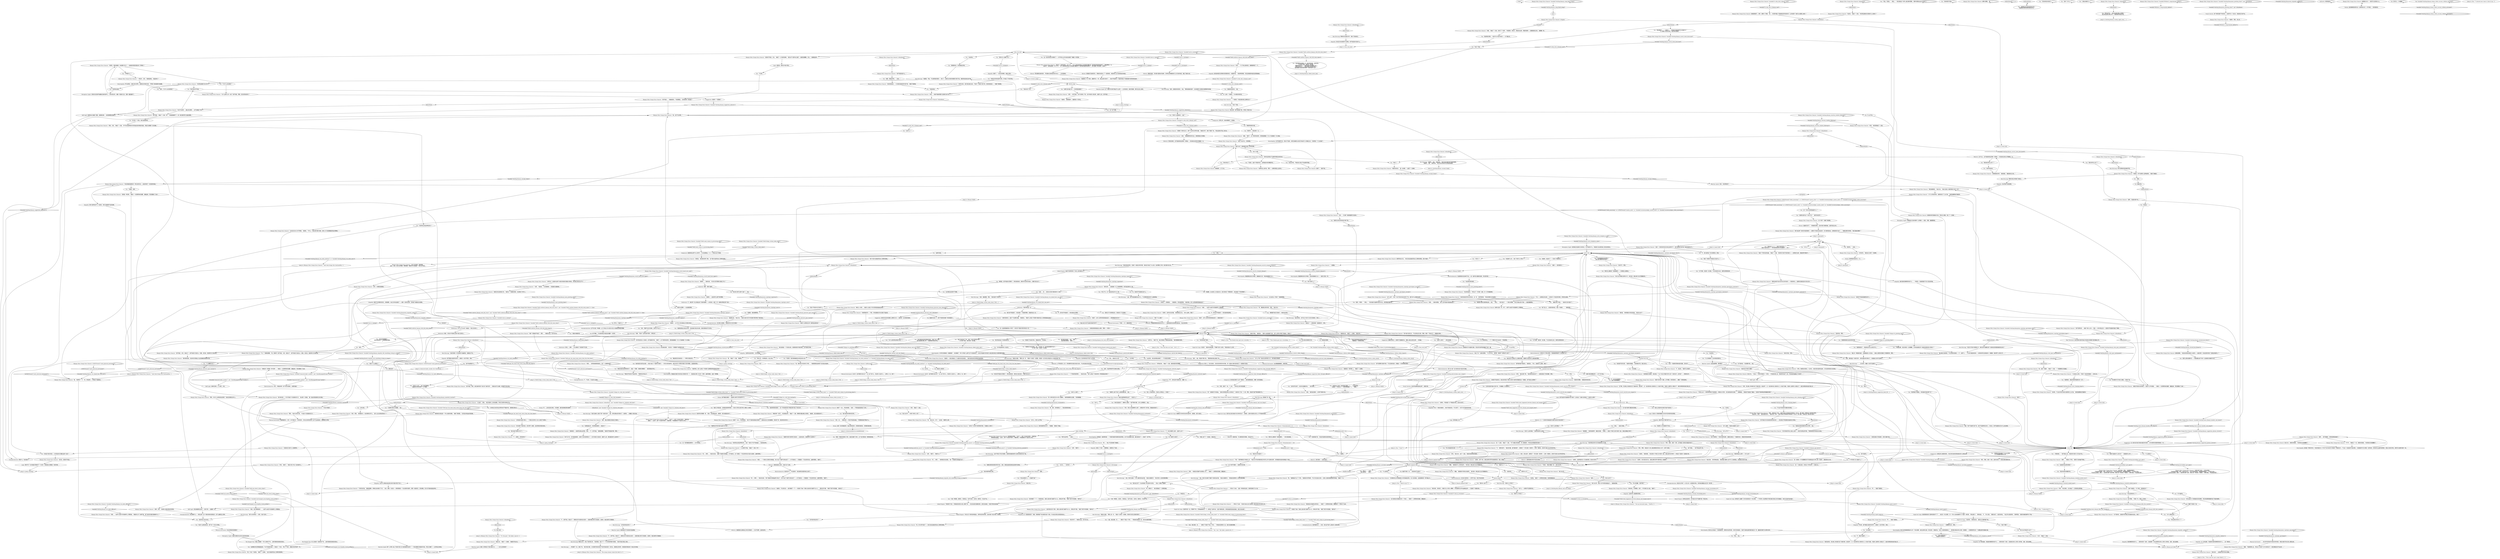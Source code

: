 # WHIRLING F3 / KLAASJE MAIN
# Meeting Klaasje again, on the roof
#0) Intro
#1) Your name and 
#2) why u here? (orbs and drugs from room) 
#3) Wildflower
#5) did you hear me night before / last time we saw
#6) Looking for Ruby
# ==================================================
digraph G {
	  0 [label="START"];
	  1 [label="input"];
	  2 [label="Empathy: 这一定就是她说的：香烟。直接看着尸体对她而言是个伤害，所以她又把目光转回到你身上。"];
	  3 [label="Physical Instrument: 没必要磨磨蹭蹭的。她很坚强。"];
	  4 [label="Klaasje (Miss Oranje Disco Dancer): “我能看出来。”她点点头。“很高兴这些*进行中的调查*把你带到了我的身边。”"];
	  5 [label="Klaasje (Miss Oranje Disco Dancer): “没事的，这样完全没问题。”她同情地点点头。“有什么事吗，警官？”"];
	  6 [label="You: “不是。不是哇。”（靠近。）“现在我是这个世界上最无聊的警察。*那种*事情永远也不会发生了。”"];
	  7 [label="Klaasje (Miss Oranje Disco Dancer): “我很怀疑。是什么把这个*所谓的*无聊警探带到我身边的呢？”"];
	  8 [label="Klaasje (Miss Oranje Disco Dancer): “哇哦……”水蒸气从她手中的咖啡杯上升腾而起。“那能停止吗？如果不能，剩下来的时间我们能做些什么？”"];
	  9 [label="Klaasje (Miss Oranje Disco Dancer): IsTHCPresent(\"coach_physical_instrument\")"];
	  10 [label="IsTHCPresent(\"coach_physical_instrument\")", shape=diamond];
	  11 [label="!(IsTHCPresent(\"coach_physical_instrument\"))", shape=diamond];
	  12 [label="Jump to: [whirling.kim_klaasje_said_one_thing]"];
	  13 [label="Jump to: [You: \"\"Back to you.\"\"]"];
	  14 [label="You: “所以你是最漂亮的那一个了？”"];
	  15 [label="Klaasje (Miss Oranje Disco Dancer): “没事的。毕竟他是个才气横溢的作家。我已经习惯了。”"];
	  16 [label="Jump to: [name hub]"];
	  17 [label="You: “我很肯定我有权要求你出示护照，小姐。”"];
	  18 [label="Kim Kitsuragi: “还有什么别的理由？”他突然变得专心起来。"];
	  19 [label="Klaasje (Miss Oranje Disco Dancer): “我是个不受欢迎的姑娘。”她抽了一口烟。“我的家乡有些不喜欢我的人——如果他们出现，我就变得*很匆忙*。”"];
	  20 [label="Klaasje (Miss Oranje Disco Dancer): “我很*乐意*换个话题。这不重要。除非我有些……嫌疑？”她弯起眉毛。"];
	  21 [label="Drama: 她好像说的是实话，大人。"];
	  22 [label="Composure: 如果这些让她感到紧张，肯定没有在她的表情或者动作上表现出来。"];
	  23 [label="You: “你在这里做什么——在褴褛飞旋？”"];
	  24 [label="Empathy: 那句*是啊*能产生一些安慰，同时又能避而不谈的效果。"];
	  25 [label="You: “根本感觉不到爱。”"];
	  26 [label="Klaasje (Miss Oranje Disco Dancer): “你确定吗？爱情是一种*恐惧*……”她吸入一大团薄荷味的烟雾，细细品味，然后慢慢吐了出来。"];
	  27 [label="Jump to: [room hub]"];
	  28 [label="You: “明白了。”"];
	  29 [label="Jump to: [You: \"\"Understood.\"\"]"];
	  30 [label="Klaasje (Miss Oranje Disco Dancer): Variable[\"whirling.klaasje_reaction_window_followup\"]"];
	  31 [label="Variable[\"whirling.klaasje_reaction_window_followup\"]", shape=diamond];
	  32 [label="!(Variable[\"whirling.klaasje_reaction_window_followup\"])", shape=diamond];
	  33 [label="You: “什么时候换的？在你停留的期间内。”"];
	  34 [label="Klaasje (Miss Oranje Disco Dancer): 她点点头，查看你的鬓角。“你的情况已经很糟糕了。”"];
	  35 [label="You: “那就把真相告诉我。”"];
	  36 [label="Half Light: 她感觉自己就像个猎物，被重重包围……她的眼睛瞥向那扇门。"];
	  37 [label="You: “可能有联系。”"];
	  38 [label="Klaasje (Miss Oranje Disco Dancer): Variable[\"auto.is_raining\"]"];
	  39 [label="Variable[\"auto.is_raining\"]", shape=diamond];
	  40 [label="!(Variable[\"auto.is_raining\"])", shape=diamond];
	  41 [label="Klaasje (Miss Oranje Disco Dancer): “当然是因为我的*罪过*。一个邪恶又轻浮的人长久以来犯下的罪过。”"];
	  42 [label="Klaasje (Miss Oranje Disco Dancer): Variable[\"TASK.send_corpse_to_processing_done\"]"];
	  43 [label="Variable[\"TASK.send_corpse_to_processing_done\"]", shape=diamond];
	  44 [label="!(Variable[\"TASK.send_corpse_to_processing_done\"])", shape=diamond];
	  45 [label="Jump to: [whirling.klaasje_full_story_hub_reached]"];
	  46 [label="You: “能跟我们多说说莱利，那个上吊的男人吗？我的搭档需要听听这个。”\n“关于那个死者，我还有一些问题。”"];
	  47 [label="Klaasje (Miss Oranje Disco Dancer): 她睁大眼睛。“哦……”"];
	  48 [label="Klaasje (Miss Oranje Disco Dancer): IsKimHere()"];
	  49 [label="IsKimHere()", shape=diamond];
	  50 [label="!(IsKimHere())", shape=diamond];
	  51 [label="You: “证件是你拿走的吗？”"];
	  52 [label="Jump to: [Klaasje MAIN]"];
	  53 [label="Jump to: [TASK.fridge_victims_body_done || TAS ...]"];
	  54 [label="Jump to: [Untitled hub]"];
	  55 [label="Klaasje (Miss Oranje Disco Dancer): “用钱，长官。”她抽了一口烟。“并不完全是我希望它某天能达到反明星的高度，但是正在朝那个方向发展。”"];
	  56 [label="Klaasje (Miss Oranje Disco Dancer): “当然，”她笑了。“继续什么？”"];
	  57 [label="narcohub"];
	  58 [label="Klaasje (Miss Oranje Disco Dancer): IsKimHere()"];
	  59 [label="IsKimHere()", shape=diamond];
	  60 [label="!(IsKimHere())", shape=diamond];
	  61 [label="Klaasje (Miss Oranje Disco Dancer): “祝你好运，警官。”"];
	  62 [label="Half Light: 现在她被困在这里了，在笼子里——就跟你一样。"];
	  63 [label="Untitled hub (03)"];
	  64 [label="Klaasje (Miss Oranje Disco Dancer): Variable[\"whirling.klaasjeone_copotype_apocalypse_days\"]"];
	  65 [label="Variable[\"whirling.klaasjeone_copotype_apocalypse_days\"]", shape=diamond];
	  66 [label="!(Variable[\"whirling.klaasjeone_copotype_apocalypse_days\"])", shape=diamond];
	  67 [label="You: “这里确实存在黑暗能量漩涡，不过不是通往地狱——而是另一个地方。*第三个*地方，跟我们的世界很不一样。”"];
	  68 [label="Composure: 她想表现出漠不关心的样子，不过还是要抽上一口——才能让自己不畏惧。"];
	  69 [label="Klaasje (Miss Oranje Disco Dancer): “现在好多了。”她看向北边，院子的方向。"];
	  70 [label="Empathy: 这对他来说也不是什么好消息。"];
	  71 [label="You: “我为自己的下一次出场找到了更*悲惨*的东西。”（拿出“小教堂”的磁带）"];
	  72 [label="Klaasje (Miss Oranje Disco Dancer): “啊，我明白了。”她沉思着抽了一口薄荷香烟。"];
	  73 [label="Klaasje (Miss Oranje Disco Dancer): “就是这个！小教堂悲歌！我很想念它，真的。”"];
	  74 [label="Conceptualization: 我们要让他看看。你要用所有方式花天酒地！"];
	  75 [label="Jump to: [TASK.fridge_victims_body_done || TAS ...]"];
	  76 [label="Endurance: 不。她在两个月之前就达到了忍耐的极限——从现在起，她的一举一动都会停留在某个地方。"];
	  77 [label="Authority: *不要*赞同这一点。"];
	  78 [label="Endurance: 为什么不可以呢？你就是一个精力充沛的人。"];
	  79 [label="Physical Instrument: 没关系！这件事情已经过去了！女人说了些什么，现在男人在说什么……要专心一点，孩子！"];
	  80 [label="Klaasje (Miss Oranje Disco Dancer): “警官。”她点头向你示意。“今天是个问问题的好日子。”"];
	  81 [label="Klaasje (Miss Oranje Disco Dancer): Variable[\"whirling.klaasjeone_encyclo_oranjese_klaasje\"]"];
	  82 [label="Variable[\"whirling.klaasjeone_encyclo_oranjese_klaasje\"]", shape=diamond];
	  83 [label="!(Variable[\"whirling.klaasjeone_encyclo_oranjese_klaasje\"])", shape=diamond];
	  84 [label="Esprit de Corps: 想听是什么蠢事？在布吉街某处的一间公寓里，一个年轻男人向巡警提尔布鲁克展示着自己的生殖器疣，询问它们是不是*癌症*。"];
	  85 [label="You: “瑞瓦肖文学也是吗？”"];
	  86 [label="Klaasje (Miss Oranje Disco Dancer): “很酷。”她看着你手里的白色硬币。“做*我本人*都比奥兰治文学要赚的多。”"];
	  87 [label="You: “37年的奥兰治小姐是什么？”"];
	  88 [label="Logic: 那时候她14岁。"];
	  89 [label="Klaasje (Miss Oranje Disco Dancer): “好吧。”她向后靠了靠。“看来我有些低估你了——或者说低估了你的宿醉，警官。”"];
	  90 [label="You: “不，那是*真诚的*。”"];
	  91 [label="Klaasje (Miss Oranje Disco Dancer): “不，我没有。”她挥手让你离开。"];
	  92 [label="You: “我恨物体。我是反物体特遣部队的一份子。”"];
	  93 [label="You: “它是一种感觉。白色的，充满厄运。它是气态的。无形的。致命的。它无处不在。”"];
	  94 [label="Klaasje (Miss Oranje Disco Dancer): “我一直想在一年中最糟糕的时节来看看这座‘世界上唯一的城市’。跟旅游有点关系。”"];
	  95 [label="Klaasje (Miss Oranje Disco Dancer): “是的。”她微微移到你的左边，查看里面自己的倒影。"];
	  96 [label="Rhetoric: 回避问题。可以推断她有仰慕者。而且还不少。"];
	  97 [label="You: “另一边有一个偷窥孔，可以看到你的卧室。”"];
	  98 [label="Klaasje (Miss Oranje Disco Dancer): “好吧……”为了消化这条信息，她稍微停顿了一下。"];
	  99 [label="Klaasje (Miss Oranje Disco Dancer): “我没有。”她抽了一口烟。“你觉得这跟发生的事有什么关联吗？”"];
	  100 [label="Kim Kitsuragi: “是的。能看到你的卧室，小姐。”警督指着她的窗户。透过玻璃可以看到还没整理好的床铺。"];
	  101 [label="You: “我们还是不要再讨论它了。”"];
	  102 [label="Jump to: [won_won_lost]"];
	  103 [label="Drama: 啐……这肯定是在演戏。问问题吧。最好是很难回答的那种。"];
	  104 [label="You: “恐怕你现在有危险了。”"];
	  105 [label="Klaasje (Miss Oranje Disco Dancer): 她想了一会儿，然后耸耸肩。“没错——不管到底是谁拿走了证件。”"];
	  106 [label="You: “我要把这件事归档到*盗窃*的门类下。”"];
	  107 [label="Klaasje (Miss Oranje Disco Dancer): “你提到了海水？我担心我对锁闩装置不太小心。那些证件可能，”她晃了晃手中的香烟，“被冲走了……”"];
	  108 [label="Klaasje (Miss Oranje Disco Dancer): Variable[\"TASK.what_happened_between_klaasje_and_hanged_done\"]"];
	  109 [label="Variable[\"TASK.what_happened_between_klaasje_and_hanged_done\"]", shape=diamond];
	  110 [label="!(Variable[\"TASK.what_happened_between_klaasje_and_hanged_done\"])", shape=diamond];
	  111 [label="Electrochemistry: 奥兰治小姐？这才是你应该*流连*的问题。"];
	  112 [label="Jump to: [whirling.klaasje_concept_funky]"];
	  113 [label="Klaasje (Miss Oranje Disco Dancer): “祝你们好运，警官。”"];
	  114 [label="You: “露比肯定已经不在她的老临时住所了。”"];
	  115 [label="Jump to: [You: \"\"Now that Kim isn't here -- let's t...\"]"];
	  116 [label="Jump to: [Klaasje MAIN]"];
	  117 [label="You: “你这里的景色很好。”"];
	  118 [label="Physical Instrument: ……经过多年的防身术训练后有所改善。你能从她的手肘尖角上感觉出来。"];
	  119 [label="Klaasje (Miss Oranje Disco Dancer): “我有没有……这就是传说中的末日警察。”"];
	  120 [label="klaasje pre hub"];
	  121 [label="Klaasje (Miss Oranje Disco Dancer): Variable[\"whirling.klaasjeone_copotype_superstar\"]"];
	  122 [label="Variable[\"whirling.klaasjeone_copotype_superstar\"]", shape=diamond];
	  123 [label="!(Variable[\"whirling.klaasjeone_copotype_superstar\"])", shape=diamond];
	  124 [label="Klaasje (Miss Oranje Disco Dancer): “我能看出来。”她抿了一口咖啡。“很适合你。”"];
	  125 [label="You: “是吗？为什么？”"];
	  126 [label="Klaasje (Miss Oranje Disco Dancer): “小教堂悲歌里就是这么唱的，警探——*悲伤*。”"];
	  127 [label="You: “我想收回我之前说过的话。考虑到我们现在的处境，那些好像有些不合时宜。”"];
	  128 [label="You: “什么也不说。”"];
	  129 [label="Klaasje (Miss Oranje Disco Dancer): “哇哦……”她转向警督。“是什么把*凤凰*带回我身边的？”"];
	  130 [label="You: “拖了这么久，让我真的很失望。真是一场闹剧……”（看着周围。）"];
	  131 [label="Klaasje (Miss Oranje Disco Dancer): “是啊，老兄。”她的脸上露出摇滚式的笑容。"];
	  132 [label="Klaasje (Miss Oranje Disco Dancer): Variable[\"whirling.klaasje_physinst_gym_teacher\"]"];
	  133 [label="Variable[\"whirling.klaasje_physinst_gym_teacher\"]", shape=diamond];
	  134 [label="!(Variable[\"whirling.klaasje_physinst_gym_teacher\"])", shape=diamond];
	  135 [label="Klaasje (Miss Oranje Disco Dancer): “丁香花和闪电。”她眯起眼睛，好像在远处看到了它们。“公园，玻璃，杜拉铝——弗里德堡是一个会议很多的城市。那里一直是秋天。还有夜晚。至少对于我来说是这样的。”"];
	  136 [label="Klaasje (Miss Oranje Disco Dancer): Variable[\"whirling.klaasje_empathy_did_something_wrong_in_oranje\"]"];
	  137 [label="Variable[\"whirling.klaasje_empathy_did_something_wrong_in_oranje\"]", shape=diamond];
	  138 [label="!(Variable[\"whirling.klaasje_empathy_did_something_wrong_in_oranje\"])", shape=diamond];
	  139 [label="Klaasje (Miss Oranje Disco Dancer): “这只是瑞瓦肖英雄经历的一个阶段……”她吸了一口薄荷味的香烟，细细品味……"];
	  140 [label="You: “说回你吧。”"];
	  141 [label="You: “选美比赛是什么？”"];
	  142 [label="Klaasje (Miss Oranje Disco Dancer): “是一个比赛。”她抽了一口烟。“专门为蠢女孩准备的。男人看着她们，然后选出里面最漂亮的那一个。”"];
	  143 [label="Rhetoric: 又一个无辜的传统被道德*发展*前进的步伐给消除了！"];
	  144 [label="You: “不。我只是来聊聊的。”\n“不。我们只是来聊聊的。”"];
	  145 [label="Klaasje (Miss Oranje Disco Dancer): “还不赖。周五晚上你给我们说了调查的事。就在楼下。在一张坐满本地小孩和码头工人的桌子前面。你基本上跟所有人都说过了。就在你把枪拿给他们看之后……”"];
	  146 [label="Klaasje (Miss Oranje Disco Dancer): “呼……”她揉了揉眉毛。"];
	  147 [label="Klaasje (Miss Oranje Disco Dancer): Variable[\"whirling.klaasje_intro_cleaning_done\"]"];
	  148 [label="Variable[\"whirling.klaasje_intro_cleaning_done\"]", shape=diamond];
	  149 [label="!(Variable[\"whirling.klaasje_intro_cleaning_done\"])", shape=diamond];
	  150 [label="Klaasje (Miss Oranje Disco Dancer): “那还挺硬核的，”她点点头。“我自己是反人类前特遣小队的一份子。”"];
	  151 [label="You: （点点头。）“无所谓了。”"];
	  152 [label="Rhetoric: 照目前来看，这不是她来到这里唯一的理由——而且她也没有真正隐藏这一点。"];
	  153 [label="Reaction Speed: 这是逃避策略。要求跟进！"];
	  154 [label="Klaasje (Miss Oranje Disco Dancer): “是啊……我不想骗你。别再给我增加难度了。”"];
	  155 [label="Jump to: [room hub]"];
	  156 [label="You: “那好吧——我会放你一马。”"];
	  157 [label="Klaasje (Miss Oranje Disco Dancer): “事实是我是一个可怕的女孩。我周围的窗户都会碎裂。这不是他们的错。”"];
	  158 [label="Klaasje (Miss Oranje Disco Dancer): “我真的不知道，先生。”她抿了一口冷掉的咖啡。“我完全不*觉得*自己赢了。我感觉很糟糕，先生。一直都是这样。”"];
	  159 [label="You: “我猜，那就这样吧。”（总结。）"];
	  160 [label="You: “这一切好像都是偶然的——对于你来说。”"];
	  161 [label="You: “你经常会出现这种情况吗？”"];
	  162 [label="Encyclopedia: 反明星是（或者曾经是）一个很喜欢嗑药的维斯珀摇滚明星。由于实在是嗑的太狠，最后他突变了——变成了一具尸体。"];
	  163 [label="You: “这只是一个词语。我们还是继续吧。”"];
	  164 [label="Reaction Speed: 这个*秘密*的内容可能远不止这样——之后再说吧。她有所隐瞒。暂时先记在心里吧。"];
	  165 [label="You: “如果是最近的，你觉得是谁做的——露比吗？”"];
	  166 [label="Kim Kitsuragi: “……无论如何，嫌疑人已经不在那里了。”"];
	  167 [label="Klaasje (Miss Oranje Disco Dancer): “我真的不知道还能跟你说什么……”"];
	  168 [label="Klaasje (Miss Oranje Disco Dancer): “我不是警察方面的专家，不过在我听起来，好像是一个非常特殊的警官。”"];
	  169 [label="You: “现在金不在——我们说说周日晚上的事吧。”\n“我们再说说周日晚上吧——就是我房间里的声音。”"];
	  170 [label="Kim Kitsuragi: 警督看了你一眼。"];
	  171 [label="Untitled hub (02)"];
	  172 [label="You: “我已经不再是末日警探了。预言是错误的。那些兆头毫无意义。宿醉已经过去了。”"];
	  173 [label="Klaasje (Miss Oranje Disco Dancer): “很好？那我就不知道了，警官……”她看向北边，院子的方向。"];
	  174 [label="Klaasje (Miss Oranje Disco Dancer): “就像骑在一辆‘警車’上。”她抿了一口咖啡。"];
	  175 [label="Klaasje (Miss Oranje Disco Dancer): Variable[\"whirling.klaasje_physinst_dont_dillydally\"]"];
	  176 [label="Variable[\"whirling.klaasje_physinst_dont_dillydally\"]", shape=diamond];
	  177 [label="!(Variable[\"whirling.klaasje_physinst_dont_dillydally\"])", shape=diamond];
	  178 [label="You: “你还什么都没看见呢。楼下有个*卡拉OK*舞台。”"];
	  179 [label="Klaasje (Miss Oranje Disco Dancer): 她把头歪向一旁，笑了。水蒸气从她手中的咖啡杯上升腾而起。"];
	  180 [label="Klaasje (Miss Oranje Disco Dancer): “一个忏悔的僧侣警探……”她自言自语。“是什么把这个*改变的男人*带到我身边的呢？”"];
	  181 [label="Klaasje (Miss Oranje Disco Dancer): “哇哦，还有*警察类型*……”水蒸气从她手中的咖啡杯上升腾而起。"];
	  182 [label="Reaction Speed: 被害人的种族也*可能*是奥兰治……——也许之后再深究？"];
	  183 [label="Rhetoric: 谢天谢地——这是在暗示。"];
	  184 [label="Klaasje (Miss Oranje Disco Dancer): “没什么酷的，但是你又能做什么呢？”"];
	  185 [label="You: （放下拇指。）“我不赞成这种习俗。”"];
	  186 [label="Klaasje (Miss Oranje Disco Dancer): “没事的，他只是在找方向。选美比赛的世界*的确*很让人困惑的。”"];
	  187 [label="You: “为什么？”"];
	  188 [label="You: “我怎么知道你告诉我们的是不是真名？”"];
	  189 [label="You: “还没有。”"];
	  190 [label="You: “也许是吧。”"];
	  191 [label="Jump to: [passport]"];
	  192 [label="You: “这个‘污染’的本质到底是什么？”"];
	  193 [label="Inland Empire: 下面的某个地方，军事级别的悲伤从墙上滴落下来……你应该说首先要做的事。这样比较诚实。它能引导你反省自我。"];
	  194 [label="Klaasje (Miss Oranje Disco Dancer): “听起来像是我拥有的一种先进的形式。上面还喷洒了一些旧爱的味道。”"];
	  195 [label="Jump to: [room hub]"];
	  196 [label="Klaasje (Miss Oranje Disco Dancer): “嗯。这可不太妙啊。”"];
	  197 [label="peep_whirling"];
	  198 [label="You: “能看到你的卧室，小姐。”"];
	  199 [label="Klaasje (Miss Oranje Disco Dancer): “你觉得这跟我*有关系*吗？”"];
	  200 [label="Jump to: [recent_jump]"];
	  201 [label="You: “你说得对。”"];
	  202 [label="You: “屋顶上那朵枯萎的花——可能是露比留下的吗？这些跟任何事都不符合。”"];
	  203 [label="You: “是的。”"];
	  204 [label="Jump to: [whirling.klaasje_suggestion_been_thr ...]"];
	  205 [label="Klaasje (Miss Oranje Disco Dancer): “主要还是缺少清洁服务。还有大量的*我*。”"];
	  206 [label="Klaasje (Miss Oranje Disco Dancer): 她笑了：“又来了——那个*只会说*的男人。我能领会。”\n她笑了：“又来了。那个*只会说*的男人。我能领会，毕竟我拥有半个语言学士学位……”"];
	  207 [label="You: “没错，我知道这个*临时住所*。甚至还跟女房东聊过了。但是露比已经不在那里了。”"];
	  208 [label="Jump to: [Klaasje MAIN]"];
	  209 [label="Klaasje (Miss Oranje Disco Dancer): “我不觉得吃惊……她是个很小心的人。但是——在你问我之前——我真的不知道她可能去了哪里。”"];
	  210 [label="Klaasje (Miss Oranje Disco Dancer): Variable[\"XP.detect_compromized_skillset\"]"];
	  211 [label="Variable[\"XP.detect_compromized_skillset\"]", shape=diamond];
	  212 [label="!(Variable[\"XP.detect_compromized_skillset\"])", shape=diamond];
	  213 [label="Klaasje (Miss Oranje Disco Dancer): Variable[\"whirling.klaasjeone_empathy_sadness\"]"];
	  214 [label="Variable[\"whirling.klaasjeone_empathy_sadness\"]", shape=diamond];
	  215 [label="!(Variable[\"whirling.klaasjeone_empathy_sadness\"])", shape=diamond];
	  216 [label="Empathy: 她的浅棕色眼睛里有些什么……一种悲伤。在她想到那个男人死去的时候。"];
	  217 [label="You: “地狱？你根本不知道自己在说什么！”"];
	  218 [label="Klaasje (Miss Oranje Disco Dancer): “我知道。”她的眉毛笑弯了腰。“这*可能*也是清洁女工辞职的原因。”"];
	  219 [label="Klaasje (Miss Oranje Disco Dancer): Variable[\"whirling.klaasje_comp_flinch_drag\"]"];
	  220 [label="Variable[\"whirling.klaasje_comp_flinch_drag\"]", shape=diamond];
	  221 [label="!(Variable[\"whirling.klaasje_comp_flinch_drag\"])", shape=diamond];
	  222 [label="Physical Instrument: 你会显得很多愁善感的！"];
	  223 [label="Klaasje (Miss Oranje Disco Dancer): “哇哦……”她怀疑地默默摇摇头，吸了一口咖啡的香气。"];
	  224 [label="You: “警察要开始花天酒地了。用悲伤的风格。”"];
	  225 [label="You: “是的。*哇哦*。”（靠近。）“现在我是行星屠宰场的传令官。即将降临的屠宰场。”"];
	  226 [label="You: “要知道，我不再是末日警探了。预言是错误的。那些符号没有任何意义。宿醉已经过去了。”"];
	  227 [label="Klaasje (Miss Oranje Disco Dancer): Variable[\"whirling.klaasje_run_inland_how_can_you\"]"];
	  228 [label="Variable[\"whirling.klaasje_run_inland_how_can_you\"]", shape=diamond];
	  229 [label="!(Variable[\"whirling.klaasje_run_inland_how_can_you\"])", shape=diamond];
	  230 [label="Physical Instrument: 这跟奉献有关，孩子。你*可能*是一个体育老师。只有当过体育老师的人会产生这些想法，还能喝这么多酒。"];
	  231 [label="Jump to: [Klaasje MAIN]"];
	  232 [label="Klaasje (Miss Oranje Disco Dancer): “一段糟糕的记忆，警官。”"];
	  233 [label="You: “那是什么？”"];
	  234 [label="You: “我没有那样做的打算。”"];
	  235 [label="Klaasje (Miss Oranje Disco Dancer): “那是瑞瓦肖英雄的自然状态……”她吸了一口薄荷味的香烟，细细品味——然后吐了出来。"];
	  236 [label="Klaasje (Miss Oranje Disco Dancer): ……然后吐了出来。“在他们全身心投入到拯救人类和拯救世界的使命之前。”"];
	  237 [label="Conceptualization: 瑞瓦肖文学呢？人们在讨论一些事情的时候，有时候会暴露出自己的一些东西……"];
	  238 [label="Jump to: [name hub]"];
	  239 [label="Empathy: 她的声音对于数字漠不关心。"];
	  240 [label="Jump to: [passport]"];
	  241 [label="You: “不过这不是你把它藏起来的原因。”"];
	  242 [label="Klaasje (Miss Oranje Disco Dancer): “关于公司有些传闻，说那里发生了工业污染。”她用高跟鞋拍打着屋顶。"];
	  243 [label="Jump to: [character.habit_smokes && CheckEquip ...]"];
	  244 [label="Klaasje (Miss Oranje Disco Dancer): “嗯，这是个*秘密*。”她抽了一口烟。“一个跟酒精有关的秘密。”"];
	  245 [label="Kim Kitsuragi: “你在这里待多久了？”"];
	  246 [label="You: “来飞旋旅社。”"];
	  247 [label="You: “来伊苏林迪洲。”"];
	  248 [label="Klaasje (Miss Oranje Disco Dancer): “最后它成了个霉斑遍布的第三世界贫民窟。”"];
	  249 [label="Jump to: [room hub]"];
	  250 [label="Klaasje (Miss Oranje Disco Dancer): “相信我，你不会想卷入这种破事的。”她弹了弹烟灰。"];
	  251 [label="Authority: 感觉很成功。"];
	  252 [label="Jump to: [room hub]"];
	  253 [label="Jump to: [Klaasje MAIN]"];
	  254 [label="Klaasje (Miss Oranje Disco Dancer): “我只是在想——今天可真是个问问题的好日子。”她点燃一只香烟，“跟一起凶杀案调查有关的问题。”"];
	  255 [label="You: “能多跟我说说被害人吗？我的意思是说，基本信息。”\n“关于那个死者，我还有一些问题。”\n“既然你有时间了——能多给我们讲讲被害人吗？”\n“既然你有时间了——能多给我们讲讲他的事吗？”\n“能多跟我们说说死者的事吗？基本信息什么的……”"];
	  256 [label="Klaasje (Miss Oranje Disco Dancer): “我不知道。”她抽了一口烟，笑了。“那谜题就解开了。我一直也很好奇它会通向哪里。”"];
	  257 [label="You: “可能只是个巧合。”"];
	  258 [label="Klaasje (Miss Oranje Disco Dancer): “你会不会觉得……露比经过那里……会不会跟这个有关？”"];
	  259 [label="Kim Kitsuragi: “很遗憾，不能，不过按照我的猜测——很久了。偷窥孔在你房间墙壁的书架下面。用胶带封起来应该不难。”"];
	  260 [label="Klaasje (Miss Oranje Disco Dancer): “天啦……它在哪？我想我要把它封起来。”"];
	  261 [label="You: “要我猜的话，应该是最近的事。”"];
	  262 [label="Klaasje (Miss Oranje Disco Dancer): “我的意思是说……它对我来说能变得*多好*呢。”她看了看周围。"];
	  263 [label="Klaasje (Miss Oranje Disco Dancer): 她慢慢点点头——甚至可以说有些小心。"];
	  264 [label="Jump to: [Klaasje MAIN]"];
	  265 [label="You: “我的理论好像……有些不太*对劲*的地方——关于露比的。”"];
	  266 [label="Suggestion: 她确实保证过，如果你不逮捕她的话，她晚上就会出现在这里……好姑娘。"];
	  267 [label="You: 苍天在上，快*醒醒*！"];
	  268 [label="You: Variable[\"whirling.klaasje_drama_white_success_volition_activated\"]"];
	  269 [label="Variable[\"whirling.klaasje_drama_white_success_volition_activated\"]", shape=diamond];
	  270 [label="!(Variable[\"whirling.klaasje_drama_white_success_volition_activated\"])", shape=diamond];
	  271 [label="Jump to: [whirling.klaasje_drama_white_success ...]"];
	  272 [label="Kim Kitsuragi: “小姐，我们在调查一个男人被绞死的凶杀案。”他低头看着院子。“相关责任人让我们跟你聊聊。”"];
	  273 [label="Klaasje (Miss Oranje Disco Dancer): IsAfternoon()"];
	  274 [label="IsAfternoon()", shape=diamond];
	  275 [label="!(IsAfternoon())", shape=diamond];
	  276 [label="Klaasje (Miss Oranje Disco Dancer): “谢谢你——我在里面投入了大量的时间还有精力，”她的话里没有任何明显的讽刺意味。"];
	  277 [label="You: “好吧。我拿了一些。个人用。”（把*帕立太特*拿给她看。）"];
	  278 [label="Conceptualization: 就好像她有点……失望，因为这不是什么更加令人愉悦的事。"];
	  279 [label="You: “小姐，我在调查，呃……”（朝院子下面比个手势。）“把他放在那里的人说，我们应该跟你聊聊。”"];
	  280 [label="Klaasje (Miss Oranje Disco Dancer): “我曾经……这是世界上最不幸的警察。”"];
	  281 [label="You: “我也*不知道*自己在做什么。”"];
	  282 [label="You: “马丁内斯很幸运。*一千个*警察中间只会出现一个明星警探。”"];
	  283 [label="Kim Kitsuragi: “我肯定是这样的。在我们一起度过的时间里，我肯定已经走了30公里。他对警察工作有一套*田径*的方法。”"];
	  284 [label="Klaasje (Miss Oranje Disco Dancer): “28岁。”她抽了一口烟。"];
	  285 [label="Klaasje (Miss Oranje Disco Dancer): “害怕失败，害怕死亡。做奥兰治人有多么*糟糕*。所有国家的文学作品都是这样——只是换了个国家名称。”"];
	  286 [label="Klaasje (Miss Oranje Disco Dancer): “很多身份。轮滑教练，秘书，37年的奥兰治小姐。”她笑了。"];
	  287 [label="Klaasje (Miss Oranje Disco Dancer): “不。”她伸长脖子。“我是*最*蠢，最平庸的那个。我得到了一顶王冠和一条饰带——还有一根权杖。还有学习奥兰治文学的奖学金。”"];
	  288 [label="Klaasje (Miss Oranje Disco Dancer): “没事的，我不介意。选美比赛的世界本身就很荒谬，很让人困惑。”"];
	  289 [label="Kim Kitsuragi: “为什么不行？”"];
	  290 [label="You: “好吧。”"];
	  291 [label="You: “完全就是。”"];
	  292 [label="Klaasje (Miss Oranje Disco Dancer): “它总是这么来的，不是吗？来自你的脑海——还有过去。”"];
	  293 [label="You: “我也是。”"];
	  294 [label="You: “你在这里过冬多久了？”"];
	  295 [label="Klaasje (Miss Oranje Disco Dancer): “是来飞旋旅社，马丁内斯，还是瑞瓦肖？”"];
	  296 [label="Klaasje (Miss Oranje Disco Dancer): “好吧。”她深思着抽了一口烟。"];
	  297 [label="You: 随她去吧。"];
	  298 [label="Klaasje (Miss Oranje Disco Dancer): “不不不。”她靠近了一些，查看你的鬓角。“你的情况已经很糟糕了。”"];
	  299 [label="You: “那就对我撒谎吧。”"];
	  300 [label="Klaasje (Miss Oranje Disco Dancer): “能看见你总是很高兴的。”她挤出一个疲惫的笑容，向后靠在了栏杆上。"];
	  301 [label="Encyclopedia: 35年的合唱单曲“人类最强音”，向你灌输了一种*大爷我什么都不在乎*的招摇风范，让你在早起散步的时候可以毫无顾忌地在大妈群里横冲直撞。"];
	  302 [label="Klaasje (Miss Oranje Disco Dancer): 她想了一会儿，然后耸耸肩。“他们不可能知道我放在哪里了。我很肯定自己没有被跟踪。而且除了你，我没有告诉任何人……”"];
	  303 [label="Klaasje (Miss Oranje Disco Dancer): “我仔细想了一下——你提到海水。我担心我对锁闩装置不太小心。那些证件可能，”她晃了晃手中的香烟，“被冲走了……”"];
	  304 [label="Klaasje (Miss Oranje Disco Dancer): “我刚刚还在想这是一个多么美丽的夜晚。”她看了看周围。“正好适合参加凶杀案调查。”"];
	  305 [label="Klaasje (Miss Oranje Disco Dancer): “啧……啧啧……”她自言自语。“像个普通的拦路强盗把它拿走了。别以为这个问题不会再出现了——对于我来说——只要遇到一个恰当的时间点，迪斯科警官。”她笑了。"];
	  306 [label="Jump to: [room hub]"];
	  307 [label="Klaasje (Miss Oranje Disco Dancer): Variable[\"whirling.klaasjenick_wordsmith\"]"];
	  308 [label="Variable[\"whirling.klaasjenick_wordsmith\"]", shape=diamond];
	  309 [label="!(Variable[\"whirling.klaasjenick_wordsmith\"])", shape=diamond];
	  310 [label="Jump to: [room hub]"];
	  311 [label="You: “不管她在哪，现在的情况一定很糟糕。也许她会藏在某个对她来说很有意义的地方？”"];
	  312 [label="Klaasje (Miss Oranje Disco Dancer): “当然可以。”她笑了笑，指尖的香烟上升腾起袅袅轻烟。“做你需要做的事吧。”"];
	  313 [label="Jump to: [You: \"\"Titus says he's got a tape where t...\"]"];
	  314 [label="Klaasje (Miss Oranje Disco Dancer): Variable[\"whirling.klaasjeone_copotype_apocalypse_seconds\"]"];
	  315 [label="Variable[\"whirling.klaasjeone_copotype_apocalypse_seconds\"]", shape=diamond];
	  316 [label="!(Variable[\"whirling.klaasjeone_copotype_apocalypse_seconds\"])", shape=diamond];
	  317 [label="Klaasje (Miss Oranje Disco Dancer): Variable[\"TASK.fridge_victims_body_done\"]"];
	  318 [label="Variable[\"TASK.fridge_victims_body_done\"]", shape=diamond];
	  319 [label="!(Variable[\"TASK.fridge_victims_body_done\"])", shape=diamond];
	  320 [label="The Hanged Man: 地面上还躺着一个男人成熟的尸体，上面布满绿色和紫色的斑点。"];
	  321 [label="Electrochemistry: 在她那银色的连体裤下面——是一副年轻又健美的身体。修长而纤瘦……"];
	  322 [label="Klaasje (Miss Oranje Disco Dancer): Variable[\"whirling.kim_klaasje_said_one_thing\"]"];
	  323 [label="Variable[\"whirling.kim_klaasje_said_one_thing\"]", shape=diamond];
	  324 [label="!(Variable[\"whirling.kim_klaasje_said_one_thing\"])", shape=diamond];
	  325 [label="Klaasje (Miss Oranje Disco Dancer): “我*本身*没有见过，不过在附近见过他，警探。嗖的一下就过去了。场面挺壮观的。”"];
	  326 [label="Conceptualization: 这不仅仅是一种措辞。这个年轻女子对*悲伤*的含义有着根深蒂固的理解。"];
	  327 [label="You: “你一定是把我跟其他人弄混了。我只是个普通又现实的执法人员。”"];
	  328 [label="You: “我永远也不会做出什么有趣的事情。我要努力变成世界上最普通的警察。”"];
	  329 [label="Jump to: [TASK.fridge_victims_body_done || TAS ...]"];
	  330 [label="Klaasje (Miss Oranje Disco Dancer): “这又是怎么个情况？”她看着警督。"];
	  331 [label="Klaasje (Miss Oranje Disco Dancer): “哇哦……”水蒸气从她手中的咖啡杯上升腾而起。"];
	  332 [label="Encyclopedia: 凤凰是纪尧姆·列米利翁众多昵称中的一个，他是瑞瓦肖第二伟大的（男性）迪斯科舞者。这是一种荣耀。"];
	  333 [label="Klaasje (Miss Oranje Disco Dancer): Variable[\"whirling.klaasje_run_endu_medium\"]  or  Variable[\"whirling.klaasje_run_endu_easy\"]"];
	  334 [label="Variable[\"whirling.klaasje_run_endu_medium\"]  or  Variable[\"whirling.klaasje_run_endu_easy\"]", shape=diamond];
	  335 [label="!(Variable[\"whirling.klaasje_run_endu_medium\"]  or  Variable[\"whirling.klaasje_run_endu_easy\"])", shape=diamond];
	  336 [label="Klaasje (Miss Oranje Disco Dancer): 她赞同地点点头。“他们还说这就是清洁女工辞职的原因。因为*地狱*。”"];
	  337 [label="You: “你是从哪里来的？”\n“你是奥兰治来的吗？”"];
	  338 [label="You: 通情达理？"];
	  339 [label="Klaasje (Miss Oranje Disco Dancer): “迟早，大家都会做错事。”"];
	  340 [label="You: “奥兰治文学——你拿它*做什么*呢？”"];
	  341 [label="Jump to: [name hub]"];
	  342 [label="Jump to: [name hub]"];
	  343 [label="You: “那你怎么赚钱呢？钱很重要的——大家都这么跟我说。”"];
	  344 [label="Klaasje (Miss Oranje Disco Dancer): IsKimHere()"];
	  345 [label="IsKimHere()", shape=diamond];
	  346 [label="!(IsKimHere())", shape=diamond];
	  347 [label="Logic: 在执法人员面前隐藏自己的证件还有很多别的原因。"];
	  348 [label="Klaasje (Miss Oranje Disco Dancer): “如果我要对你撒谎，我会想出一个比*卡拉洁·阿曼多*更*主流*一些的名字。这可是个……奇怪的名字。”"];
	  349 [label="Klaasje (Miss Oranje Disco Dancer): “好吧。周五晚上你给我们说了调查的事。就在楼下。在一张坐满本地小孩和码头工人的桌子前面。你基本上跟所有人都说过了。就在你把枪拿给他们看之后……”"];
	  350 [label="Empathy: 她不像是过度悲伤的样子。或者说一点也不悲伤，真的。"];
	  351 [label="Esprit de Corps: 他在想：“我喜欢这种刺激，不管眼下是什么情况。可能会探出什么东西……”"];
	  352 [label="Klaasje (Miss Oranje Disco Dancer): “是啊，它是挺*豪华*的。”"];
	  353 [label="Klaasje (Miss Oranje Disco Dancer): “变成了会议中心。很多都是。”"];
	  354 [label="Empathy: 在那背后是深深的，无尽的感激。"];
	  355 [label="Klaasje (Miss Oranje Disco Dancer): IsKimHere()"];
	  356 [label="IsKimHere()", shape=diamond];
	  357 [label="!(IsKimHere())", shape=diamond];
	  358 [label="Klaasje (Miss Oranje Disco Dancer): Variable[\"tc.ruby_did_it_klaasje_said\"]"];
	  359 [label="Variable[\"tc.ruby_did_it_klaasje_said\"]", shape=diamond];
	  360 [label="!(Variable[\"tc.ruby_did_it_klaasje_said\"])", shape=diamond];
	  361 [label="Klaasje (Miss Oranje Disco Dancer): “嗯。”她抽了一口烟。“继续吧。”"];
	  362 [label="Kim Kitsuragi: 警督点点头，拿出了他的笔记本。“我来看看。我记下了一个叫‘莱利斯塔德’的昵称。”他的手指在页面上滑动……"];
	  363 [label="Drama: 她不像是在撒谎——她是真心被它们的失踪吓坏了。"];
	  364 [label="Kim Kitsuragi: “小姐，我们正在调查下面那个死者的凶杀案。”他低头看着院子。“把他放在那里的人让我们跟你聊聊。”"];
	  365 [label="Klaasje (Miss Oranje Disco Dancer): “你好，警官。”她双腿交叉，向后倚靠在栏杆上。“是什么风又把你给吹来了？”"];
	  366 [label="Klaasje (Miss Oranje Disco Dancer): “啧……啧啧……”她自言自语。“就像个普通的拦路强盗。对于我来说，这个问题在一个恰当的时间点*还会*出现的，迪斯科警官。”"];
	  367 [label="Jump to: [narcohub]"];
	  368 [label="Klaasje (Miss Oranje Disco Dancer): Variable[\"village.ww_greeting_done\"]"];
	  369 [label="Variable[\"village.ww_greeting_done\"]", shape=diamond];
	  370 [label="!(Variable[\"village.ww_greeting_done\"])", shape=diamond];
	  371 [label="Jump to: [whirling.klaasje_sunday_night_story_ ...]"];
	  372 [label="Klaasje (Miss Oranje Disco Dancer): IsKimHere()"];
	  373 [label="IsKimHere()", shape=diamond];
	  374 [label="!(IsKimHere())", shape=diamond];
	  375 [label="Klaasje (Miss Oranje Disco Dancer): “是的！1号房间的传说已经在这里传开了。他们说那里已经开启了通往地狱的大门。”"];
	  376 [label="Klaasje (Miss Oranje Disco Dancer): Variable[\"whirling.klaasje_main_greeting_done\"]"];
	  377 [label="Variable[\"whirling.klaasje_main_greeting_done\"]", shape=diamond];
	  378 [label="!(Variable[\"whirling.klaasje_main_greeting_done\"])", shape=diamond];
	  379 [label="Klaasje (Miss Oranje Disco Dancer): Variable[\"TASK.get_the_dead_body_down_from_the_tree_done\"]"];
	  380 [label="Variable[\"TASK.get_the_dead_body_down_from_the_tree_done\"]", shape=diamond];
	  381 [label="!(Variable[\"TASK.get_the_dead_body_down_from_the_tree_done\"])", shape=diamond];
	  382 [label="Klaasje (Miss Oranje Disco Dancer): Variable[\"whirling.klaasjeone_greeting_done\"]  and  IsKimHere()"];
	  383 [label="Variable[\"whirling.klaasjeone_greeting_done\"]  and  IsKimHere()", shape=diamond];
	  384 [label="!(Variable[\"whirling.klaasjeone_greeting_done\"]  and  IsKimHere())", shape=diamond];
	  385 [label="Suggestion: 要小心。先问点别的。当你问到*那件事*的时候，用一些类似‘我听说你经历了一些困难’的话语。"];
	  386 [label="Jump to: [TASK.fridge_victims_body_done || TAS ...]"];
	  387 [label="You: “不。那已经不再是我了。现在我是明星警探。”"];
	  388 [label="You: “事情离*哇哦*还离得很远呢，小姐。”（靠近。）“我已经变了，一个重生的警察，为自己的缺点而*忏悔*——我是抱歉警探。”"];
	  389 [label="You: “新的信息已经浮出水面——现在只是几个*星期*的问题了。一次伟大的阶级审判。瑞瓦肖会在义务警员的暴力行径中爆发。这是我的预言。”"];
	  390 [label="Endurance: 确实。你完全不觉得自己像个精力充沛的人。"];
	  391 [label="Klaasje (Miss Oranje Disco Dancer): Variable[\"whirling.klaasje_run_endu_difficult\"]"];
	  392 [label="Variable[\"whirling.klaasje_run_endu_difficult\"]", shape=diamond];
	  393 [label="!(Variable[\"whirling.klaasje_run_endu_difficult\"])", shape=diamond];
	  394 [label="Encyclopedia: 他们会让你变成一个财政殖民地，转移你的自然资源，持有专利和股份，但是不会像全盛时期的瑞瓦肖一样，威胁着*随时可以把你灭掉*。"];
	  395 [label="You: “那有什么不好的？”"];
	  396 [label="Empathy: 会议中心里面全是会因为你的*错误*而生气的人。"];
	  397 [label="Jump to: [name hub]"];
	  398 [label="Jump to: [name hub]"];
	  399 [label="Klaasje (Miss Oranje Disco Dancer): IsKimHere()"];
	  400 [label="IsKimHere()", shape=diamond];
	  401 [label="!(IsKimHere())", shape=diamond];
	  402 [label="You: “奥兰治文学是讲什么的？”"];
	  403 [label="Klaasje (Miss Oranje Disco Dancer): “不是的。*更加*愚蠢一些——奥兰治文学。”"];
	  404 [label="Klaasje (Miss Oranje Disco Dancer): “拜托，警探，放他一马吧。这家伙经历了一些很沉重的感情负担。”"];
	  405 [label="You: （环顾四周。）“我不想这么说，但是你的*悲伤*几乎无处不在。”"];
	  406 [label="You: “我还有其他问题要问你。”"];
	  407 [label="Klaasje (Miss Oranje Disco Dancer): 她点点头。“污染从一个房间扩散到另一个房间。一开始我往楼上逃。但是悲伤也追了上来。然后我发现盛夏之门的把手……”"];
	  408 [label="You: “我*痛恨*杏子味的口香糖。它背叛了我。”"];
	  409 [label="You: “它是一种感觉。酸性的，充满厄运。它是气态的。无形的。致命的。它无处不在。”"];
	  410 [label="Klaasje (Miss Oranje Disco Dancer): IsKimHere()"];
	  411 [label="IsKimHere()", shape=diamond];
	  412 [label="!(IsKimHere())", shape=diamond];
	  413 [label="Reaction Speed: 哈里，你变得软弱了。"];
	  414 [label="Conceptualization: 那是什么？放克城市？"];
	  415 [label="Jump to: [Klaasje MAIN]"];
	  416 [label="Klaasje (Miss Oranje Disco Dancer): Variable[\"auto.is_snowing\"]"];
	  417 [label="Variable[\"auto.is_snowing\"]", shape=diamond];
	  418 [label="!(Variable[\"auto.is_snowing\"])", shape=diamond];
	  419 [label="Jump to: [room hub]"];
	  420 [label="Kim Kitsuragi: “有这个可能。”"];
	  421 [label="Klaasje (Miss Oranje Disco Dancer): IsKimHere()"];
	  422 [label="IsKimHere()", shape=diamond];
	  423 [label="!(IsKimHere())", shape=diamond];
	  424 [label="Klaasje (Miss Oranje Disco Dancer): “谢谢你。”她看着窗户。海面吹来一阵冷风。"];
	  425 [label="Logic: 她知道。她肯定*有些*想法。"];
	  426 [label="Empathy: 她笑了。一丝苦涩的微笑。她是认真的。"];
	  427 [label="Klaasje (Miss Oranje Disco Dancer): Variable[\"auto.is_snowing\"]"];
	  428 [label="Variable[\"auto.is_snowing\"]", shape=diamond];
	  429 [label="!(Variable[\"auto.is_snowing\"])", shape=diamond];
	  430 [label="Shivers: 雪花飘落在她的肩头，然后融化在她浅金色的头发上……冰冷而柔软。"];
	  431 [label="Klaasje (Miss Oranje Disco Dancer): IsKimHere()"];
	  432 [label="IsKimHere()", shape=diamond];
	  433 [label="!(IsKimHere())", shape=diamond];
	  434 [label="Klaasje (Miss Oranje Disco Dancer): “我不知道该说什么。”"];
	  435 [label="Kim Kitsuragi: “证件是你拿走的吗？”"];
	  436 [label="Klaasje (Miss Oranje Disco Dancer): “不，当然不是。我说过了，用那些证件对我来说太危险——是我的雇主把它们给我的。说真的，我应该把它们销毁掉。”"];
	  437 [label="You: “也许是追踪你的人拿走的。”"];
	  438 [label="Jump to: [Klaasje (Miss Oranje Disco Dancer): \"\"Not my favourite topic...\" She fli...\"]"];
	  439 [label="Empathy: 作为一个袭击的被害人，她似乎挺放松的。不过当然了，*似乎*并不是你的优先级。"];
	  440 [label="Kim Kitsuragi: “这并不相当于真正的腐败。我很容易就能地把它记录在没收的栏目下面。”"];
	  441 [label="Jump to: [room hub]"];
	  442 [label="Kim Kitsuragi: “她正处于极大的困境之中。她有没有可能藏在某个对她来说有情感依赖的地方呢？”"];
	  443 [label="Pain Threshold: 走投无路的动物可能会寻找某处有情感价值的藏身之所。"];
	  444 [label="Klaasje (Miss Oranje Disco Dancer): “他的到来是世界末日的标志。这一切，”她环顾四周，“将会在短短几天内崩溃。”"];
	  445 [label="Perception (Sight): 她那头刚刚沐浴过的头发还有些湿滑。"];
	  446 [label="Authority: 强身健体教练表现的有点过火——就算按我的标准来看也是如此。先说点别的吧。"];
	  447 [label="Jump to: [TASK.fridge_victims_body_done || TAS ...]"];
	  448 [label="Klaasje (Miss Oranje Disco Dancer): “哦。”她停顿了一下。“呃，你知道吗……听到这个我很难过。”"];
	  449 [label="Klaasje (Miss Oranje Disco Dancer): “那是什么把田径之神一路带到这里的呢？”"];
	  450 [label="You: 体育老师？"];
	  451 [label="Empathy: 女人没有退缩，但是她的眼睛里有些什么……相同的悲伤？是的，还是她告诉你上吊男人的时候，没错，是在走廊里。"];
	  452 [label="Klaasje (Miss Oranje Disco Dancer): “奥兰治共和国，弗里德堡。”\n“是的，长官。奥兰治共和国，弗里德堡。我想你可以说我是一个奥兰治*侨民*。”"];
	  453 [label="You: “奥兰治是什么？”"];
	  454 [label="Klaasje (Miss Oranje Disco Dancer): Variable[\"whirling.klaasje_cyclo_oranjese_is_she\"]"];
	  455 [label="Variable[\"whirling.klaasje_cyclo_oranjese_is_she\"]", shape=diamond];
	  456 [label="!(Variable[\"whirling.klaasje_cyclo_oranjese_is_she\"])", shape=diamond];
	  457 [label="You: “什么糟糕的记忆？”"];
	  458 [label="You: 随它去吧。"];
	  459 [label="Kim Kitsuragi: “那有什么不好的？”"];
	  460 [label="Jump to: [You: \"\"Cool.\"\"]"];
	  461 [label="Klaasje (Miss Oranje Disco Dancer): “拜托，警探，放他一马吧。这可能是人类存在的最后时刻了。”"];
	  462 [label="Klaasje (Miss Oranje Disco Dancer): “我也没有，”她平静地说到。“我觉得是*酒精*让你产生了这种感觉。肯定跟派对有所关联。”"];
	  463 [label="Klaasje (Miss Oranje Disco Dancer): “你们的旅游手册上是这么说的——来到河流西边的时候，不要把旅游证件放在自己身边。”"];
	  464 [label="Klaasje (Miss Oranje Disco Dancer): “警官，我喜欢这个地方，但我不想自己的旅游证件被洗劫一空之后，像个幽灵一样困在这个城市里*游荡*。”\n“是这样的，警官，”她转而面向你们，“我喜欢这个地方，但我不想自己的旅游证件被洗劫一空之后，像个幽灵一样困在这个城市里*游荡*。”"];
	  465 [label="Klaasje (Miss Oranje Disco Dancer): “这*也是*我把它藏起来的原因。”"];
	  466 [label="You: “之前你说我可能会*审问*你。只有嫌疑人才会被审问。”"];
	  467 [label="You: “如果你也把*这个*污染了呢？”（摊开你的双手。）"];
	  468 [label="Klaasje (Miss Oranje Disco Dancer): “对于我来说，这就是*我*和缺乏清洁服务的混合。你呢？”"];
	  469 [label="Logic: 跟楼下的账单一致。"];
	  470 [label="You: “来马丁内斯。”"];
	  471 [label="Encyclopedia: 名字叫做伊尔玛。而且它不是的。甚至在梅斯克从周日开始进行七次殖民之后，它依然是一个工业发电厂。"];
	  472 [label="Kim Kitsuragi: 警督在笔记本里做了些笔记。"];
	  473 [label="You: “你说得对。”"];
	  474 [label="Perception (Sight): 斑驳的白色指甲油覆盖在她的指甲上。它很长很尖利，就像一把迷你匕首。花瓣一碰到就碎了。"];
	  475 [label="Klaasje (Miss Oranje Disco Dancer): “好吧。”她点点头，抽了一口烟。“我喜欢突如其来的感觉。”"];
	  476 [label="You: “那边那扇门……”（指向它。）“你知道它是通向楼下的*电梯*吗？”\n“关于那扇门背后的东西，我还有些话要说……”"];
	  477 [label="You: “不见得。”"];
	  478 [label="Klaasje (Miss Oranje Disco Dancer): “我要用*很多*胶带把它封起来——这是肯定的。后面还有什么别的吗？”"];
	  479 [label="You: “你肯定*有些*想法——谁可能会有兴趣挖出那个孔呢？”"];
	  480 [label="Jump to: [won_won_lost]"];
	  481 [label="You: “我们说回你的那些谎言吧。”"];
	  482 [label="Klaasje (Miss Oranje Disco Dancer): “这很可能只是个意外。我担心我对锁闩装置不太小心。那些证件可能，”她晃了晃手中的香烟，“被冲走了……”"];
	  483 [label="Jump to: [name hub]"];
	  484 [label="Klaasje (Miss Oranje Disco Dancer): “嗯？”"];
	  485 [label="Klaasje (Miss Oranje Disco Dancer): “哦，是的。我的最爱之一。它能治愈很多疾病。”"];
	  486 [label="Klaasje (Miss Oranje Disco Dancer): “嗯，”她点点头，笑了。“比如说，*麻醉剂上瘾*。”"];
	  487 [label="Klaasje (Miss Oranje Disco Dancer): “当你吃了太多阿片类药物的时候，它就能派上用场了。”"];
	  488 [label="Klaasje (Miss Oranje Disco Dancer): 她的脸被笑容点亮了。“很抱歉，”她恢复了镇定。"];
	  489 [label="You: “比如什么？”"];
	  490 [label="Klaasje (Miss Oranje Disco Dancer): “露比？她不可能把它留下的。她可不是那种老派的人。老实说，我不知道那朵花为什么会在那里。”"];
	  491 [label="Klaasje (Miss Oranje Disco Dancer): “我不知道，警官。她在海岸的某个地方有个临时住所……但她对此守口如瓶，甚至都不肯告诉我。”"];
	  492 [label="You: “关于死者，我还有一些问题，不过在我询问之前，我得先把搭档找来……”"];
	  493 [label="Klaasje (Miss Oranje Disco Dancer): “哦，我*当然*知道了——他们还说这就是清洁女工辞职的原因。”"];
	  494 [label="Visual Calculus: 那个曾经挂着尸体的地方，从屋顶可以一览无余。但是现在已经不在。"];
	  495 [label="Klaasje (Miss Oranje Disco Dancer): Variable[\"whirling.klaasjeone_copotype_apocalypse\"]"];
	  496 [label="Variable[\"whirling.klaasjeone_copotype_apocalypse\"]", shape=diamond];
	  497 [label="!(Variable[\"whirling.klaasjeone_copotype_apocalypse\"])", shape=diamond];
	  498 [label="Suggestion: 她的目光在你的肩膀上游移的方式——蕴含着一点点奉承的意味。"];
	  499 [label="You: 谢了教练，不过我觉得这次我还是*磨蹭*一点的好。"];
	  500 [label="Jump to: [TASK.fridge_victims_body_done || TAS ...]"];
	  501 [label="You: “事情对我来说变得简单多了。我是一个警察：嘀嘀嘀-嘟嘟嘟！”（模仿警笛的声音。）"];
	  502 [label="You: “其实，警察不会花天酒地，这样太不专业了。”"];
	  503 [label="You: “我坚持自己说过的话。”"];
	  504 [label="Jump to: [TASK.fridge_victims_body_done || TAS ...]"];
	  505 [label="Endurance: 事实上，是啊……怎么做到的？你的肺平平无奇。"];
	  506 [label="Klaasje (Miss Oranje Disco Dancer): Variable[\"whirling.klaasjeone_empathy_sadness\"]"];
	  507 [label="Variable[\"whirling.klaasjeone_empathy_sadness\"]", shape=diamond];
	  508 [label="!(Variable[\"whirling.klaasjeone_empathy_sadness\"])", shape=diamond];
	  509 [label="Encyclopedia: 跟提图斯说的名字相同。就像她的口音，听起来就像奥兰治人。"];
	  510 [label="You: “你多大？”"];
	  511 [label="Jump to: [name hub]"];
	  512 [label="Jump to: [name hub]"];
	  513 [label="Klaasje (Miss Oranje Disco Dancer): “奥兰治文学确实没帮多少忙。做*我本人*都比奥兰治文学要赚的多。”"];
	  514 [label="Klaasje (Miss Oranje Disco Dancer): “没事的。”她耸耸肩。“其实是叫37年奥兰治*妙龄*小姐。选美比赛已经中断了，听到这个消息你一定很高兴吧。”"];
	  515 [label="Jump to: [name hub]"];
	  516 [label="You: “为什么？”"];
	  517 [label="Klaasje (Miss Oranje Disco Dancer): “感谢你的理解。”她看起来有些吃惊。"];
	  518 [label="Klaasje (Miss Oranje Disco Dancer): IsKimHere()"];
	  519 [label="IsKimHere()", shape=diamond];
	  520 [label="!(IsKimHere())", shape=diamond];
	  521 [label="Kim Kitsuragi: “我的同事有一种*探索性*的幽默感。别跟他过不去。”"];
	  522 [label="You: “有些很不好的东西，”指着你的脑袋，“在我的脑子里。跟过去有关。”"];
	  523 [label="Klaasje (Miss Oranje Disco Dancer): “是啊。”"];
	  524 [label="Klaasje (Miss Oranje Disco Dancer): “来看看新新世界，”她耸耸肩。“跟旅游有点关系。”"];
	  525 [label="You: “那旧世界怎么样了？”"];
	  526 [label="Rhetoric: 迄今为止，这不是她来到这里唯一的理由——而且她也没有公开隐瞒这一点。"];
	  527 [label="You: “不是的。这是个时髦的地方。这里就是未来的舞蹈所在。”"];
	  528 [label="Klaasje (Miss Oranje Disco Dancer): “很漂亮。看起来像是一朵枯萎的*铃兰*——这就是你抓到的那朵吗？萨拳风？”"];
	  529 [label="Klaasje (Miss Oranje Disco Dancer): Variable[\"whirling.klaasje_suggestion_admirers\"]"];
	  530 [label="Variable[\"whirling.klaasje_suggestion_admirers\"]", shape=diamond];
	  531 [label="!(Variable[\"whirling.klaasje_suggestion_admirers\"])", shape=diamond];
	  532 [label="Empathy: 她的行为好像有些变化。她很疲惫，向自己的命运屈服了——跟你一起待在这里，还有接下来要发生的事情。"];
	  533 [label="Klaasje (Miss Oranje Disco Dancer): Variable[\"TASK.confront_klaasje_with_full_story\"]  and  Variable[\"TASK.confront_klaasje_with_full_story_done\"] == false"];
	  534 [label="Variable[\"TASK.confront_klaasje_with_full_story\"]  and  Variable[\"TASK.confront_klaasje_with_full_story_done\"] == false", shape=diamond];
	  535 [label="!(Variable[\"TASK.confront_klaasje_with_full_story\"]  and  Variable[\"TASK.confront_klaasje_with_full_story_done\"] == false)", shape=diamond];
	  536 [label="Klaasje (Miss Oranje Disco Dancer): “说实话，我真的不知道。”"];
	  537 [label="Klaasje (Miss Oranje Disco Dancer): “我有吗？”她弯起眉毛，叹了口气。“为什么我还是觉得自己没有脱离*嫌疑*呢？我所做的就是把他害死了。我能理解这一点。”\n“我有吗？”她弯起眉毛，叹了口气。“为什么我还是觉得自己没有脱离*嫌疑*呢？我所做的就是把他害死了。我可是要人命的爱情，记得吗？”"];
	  538 [label="Klaasje (Miss Oranje Disco Dancer): “对我来说*没有什么*是偶然的。”"];
	  539 [label="Jump to: [peep_whirling]"];
	  540 [label="You: “我找到了你说的浮标。里面是空的。只有海水。”"];
	  541 [label="Klaasje (Miss Oranje Disco Dancer): “不，当然不是。我说过了，用那些证件对我来说太危险——是我的雇主把它们给我的。说真的，我应该把它们销毁掉。”"];
	  542 [label="Klaasje (Miss Oranje Disco Dancer): Variable[\"whirling.electrochem_miss_oranje\"]"];
	  543 [label="Variable[\"whirling.electrochem_miss_oranje\"]", shape=diamond];
	  544 [label="!(Variable[\"whirling.electrochem_miss_oranje\"])", shape=diamond];
	  545 [label="Jump to: [name hub]"];
	  546 [label="You: “只是要注意自己的健康，小姐。”"];
	  547 [label="Klaasje (Miss Oranje Disco Dancer): “比如没办法36小时不睡觉。”她想到。“不开心。它能治愈*那些*疾病。基本上它只是镜像版的思必得微粒。”"];
	  548 [label="Klaasje (Miss Oranje Disco Dancer): IsKimHere()"];
	  549 [label="IsKimHere()", shape=diamond];
	  550 [label="!(IsKimHere())", shape=diamond];
	  551 [label="Klaasje (Miss Oranje Disco Dancer): “我有没有……这就是独一无二的超级警探。他可是这里的大人物。”"];
	  552 [label="Klaasje (Miss Oranje Disco Dancer): Variable[\"whirling.klaasje_suggestion_phrase_cleverly\"]"];
	  553 [label="Variable[\"whirling.klaasje_suggestion_phrase_cleverly\"]", shape=diamond];
	  554 [label="!(Variable[\"whirling.klaasje_suggestion_phrase_cleverly\"])", shape=diamond];
	  555 [label="Inland Empire: *冲走*这个词听起来很遥远，突然间还有些奇怪。远处的某个地方传来一阵狗吠。"];
	  556 [label="Esprit de Corps: 在城市的另一边，警督停下来，打算抽根烟休息一下。他甩掉了这种冲动：还是今晚再说吧。你明显能感觉到他的缺席。现在已经太晚了。"];
	  557 [label="Klaasje (Miss Oranje Disco Dancer): “他们*还说*这就是清洁女工辞职的原因。”"];
	  558 [label="Klaasje (Miss Oranje Disco Dancer): Variable[\"whirling.klaasjeone_copotype_sorry\"]"];
	  559 [label="Variable[\"whirling.klaasjeone_copotype_sorry\"]", shape=diamond];
	  560 [label="!(Variable[\"whirling.klaasjeone_copotype_sorry\"])", shape=diamond];
	  561 [label="Klaasje (Miss Oranje Disco Dancer): Variable[\"whirling.klaasjeone_copotype_regular\"]"];
	  562 [label="Variable[\"whirling.klaasjeone_copotype_regular\"]", shape=diamond];
	  563 [label="!(Variable[\"whirling.klaasjeone_copotype_regular\"])", shape=diamond];
	  564 [label="You: “与此同时，情况变得更加艰难了——不过我还会继续。”"];
	  565 [label="Klaasje (Miss Oranje Disco Dancer): “看见了吗？”她转向警督。“‘什么也不说’。真奇怪。谁说的？这里出什么事了？”"];
	  566 [label="You: “很抱歉。我是抱歉警探。”"];
	  567 [label="You: “那已经不再是我了。现在我是一个普通的警察。普通的执法人员。”"];
	  568 [label="Klaasje (Miss Oranje Disco Dancer): “如果问我的话，这是个不必要的发展。”她摇摇头。“那是什么把这个所谓的*普通*执法人员带回我身边的呢？”"];
	  569 [label="You: 没关系。"];
	  570 [label="Klaasje (Miss Oranje Disco Dancer): “为什么不呢？我会在这里待到23点，很可能是在喝咖啡……”"];
	  571 [label="Jump to: [name hub]"];
	  572 [label="Jump to: [Klaasje (Miss Oranje Disco Dancer): \"\"It's the past.\" She takes a sip of...\"]"];
	  573 [label="Klaasje (Miss Oranje Disco Dancer): “一些蠢事。”"];
	  574 [label="Klaasje (Miss Oranje Disco Dancer): “奥兰治文学。我在*大学*研究的就是这个。”她扬起双眉。"];
	  575 [label="Klaasje (Miss Oranje Disco Dancer): “奇怪，一般瑞瓦肖英雄不会拯救女人的……”她吸了一口薄荷味的香烟，细细品味……"];
	  576 [label="Klaasje (Miss Oranje Disco Dancer): ……然后吐了出来。“这是一种轻佻的追求。他转而拯救了全人类。”"];
	  577 [label="Rhetoric: 道德发展前进的步伐还在继续。"];
	  578 [label="Klaasje (Miss Oranje Disco Dancer): IsKimHere()"];
	  579 [label="IsKimHere()", shape=diamond];
	  580 [label="!(IsKimHere())", shape=diamond];
	  581 [label="Jump to: [passport]"];
	  582 [label="Jump to: [name hub]"];
	  583 [label="Jump to: [passport]"];
	  584 [label="Klaasje (Miss Oranje Disco Dancer): Variable[\"character.habit_smokes\"]  and  CheckEquippedGroup(\"smokes\")"];
	  585 [label="Variable[\"character.habit_smokes\"]  and  CheckEquippedGroup(\"smokes\")", shape=diamond];
	  586 [label="!(Variable[\"character.habit_smokes\"]  and  CheckEquippedGroup(\"smokes\"))", shape=diamond];
	  587 [label="Jump to: [room hub]"];
	  588 [label="Klaasje (Miss Oranje Disco Dancer): Variable[\"whirling.sense_klaasje_bills_four_months\"]"];
	  589 [label="Variable[\"whirling.sense_klaasje_bills_four_months\"]", shape=diamond];
	  590 [label="!(Variable[\"whirling.sense_klaasje_bills_four_months\"])", shape=diamond];
	  591 [label="You: “来瑞瓦肖。”"];
	  592 [label="Encyclopedia: 放克是一种音乐形式，它是对瑞瓦肖三十年代产生的*新时代*审美的一种激进复兴，不过这一次是起源于格拉德的。它是随着伊尔玛大移民一起带来的。放克音乐比迪斯科更阳刚，更加以吉他为导向。甚至可以说更*危险*一些。"];
	  593 [label="You: “它为什么会在那里？”"];
	  594 [label="Suggestion: 或者有一个爱慕者？"];
	  595 [label="Klaasje (Miss Oranje Disco Dancer): 她看着那扇门。突然，她睁大了双眼。“哦……你觉得*露比*可能就是这样进来的吗？上到*屋顶*？她可以从那里上来的！”"];
	  596 [label="Klaasje (Miss Oranje Disco Dancer): “好吧。”她笑了。“很高兴至少*有人*玩的很开心。”"];
	  597 [label="Jump to: [won_won_lost]"];
	  598 [label="Jump to: [Klaasje (Miss Oranje Disco Dancer): \"\"And what brings this track-and-fie...\"]"];
	  599 [label="Klaasje (Miss Oranje Disco Dancer): Variable[\"whirling.klaasje_narcohub_reached\"]"];
	  600 [label="Variable[\"whirling.klaasje_narcohub_reached\"]", shape=diamond];
	  601 [label="!(Variable[\"whirling.klaasje_narcohub_reached\"])", shape=diamond];
	  602 [label="You: “*麻醉剂上瘾*不是什么值得骄傲的事，小姐。”"];
	  603 [label="Klaasje (Miss Oranje Disco Dancer): Variable[\"whirling.klaasjenick_wordsmith\"]"];
	  604 [label="Variable[\"whirling.klaasjenick_wordsmith\"]", shape=diamond];
	  605 [label="!(Variable[\"whirling.klaasjenick_wordsmith\"])", shape=diamond];
	  606 [label="You: “没什么。”"];
	  607 [label="Klaasje (Miss Oranje Disco Dancer): 她笑着转向警督。“又来了——那个*只会说*的男人。我能领会。”\n她笑着转向警督。“又来了。那个*只会说*的男人。我能领会，毕竟我拥有半个语言学士学位……”"];
	  608 [label="Klaasje (Miss Oranje Disco Dancer): “嗯？”她看着手中的毒品。“混帐东西把我的帕立太特拿走了！看来你欠了我一个人情，警官。我说的可是严重的腐败行为。”"];
	  609 [label="You: “这个话题可以结束了。”"];
	  610 [label="Klaasje (Miss Oranje Disco Dancer): “啧……啧啧……”她笑着自言自语到。“被一个普通的拦路强盗打劫了。”"];
	  611 [label="Jump to: [whirling.klaasje_sunday_night_story_ ...]"];
	  612 [label="Untitled hub"];
	  613 [label="Composure: 突然之间，她站地像棍子一样笔直。"];
	  614 [label="Klaasje MAIN"];
	  615 [label="Klaasje (Miss Oranje Disco Dancer): Variable[\"whirling.klaasje_suggestion_been_through_difficult\"]"];
	  616 [label="Variable[\"whirling.klaasje_suggestion_been_through_difficult\"]", shape=diamond];
	  617 [label="!(Variable[\"whirling.klaasje_suggestion_been_through_difficult\"])", shape=diamond];
	  618 [label="Jump to: [Klaasje MAIN]"];
	  619 [label="Jump to: [TASK.fridge_victims_body_done || TAS ...]"];
	  620 [label="You: “金，我发誓不知道她在说什么。”"];
	  621 [label="Klaasje (Miss Oranje Disco Dancer): IsTHCPresent(\"coach_physical_instrument\")"];
	  622 [label="IsTHCPresent(\"coach_physical_instrument\")", shape=diamond];
	  623 [label="!(IsTHCPresent(\"coach_physical_instrument\"))", shape=diamond];
	  624 [label="You: 我是怎么做到的……"];
	  625 [label="Empathy: 女人没有退缩，但是她的浅棕色眼睛里有些什么……是一种悲伤。"];
	  626 [label="name hub"];
	  627 [label="Klaasje (Miss Oranje Disco Dancer): “奥兰治文学。”"];
	  628 [label="Esprit de Corps: 他的搭档埃米尔·莫林有事来不了了……他在另一间公寓里，另一个男人在给他看暖气片下面的一条死狗。“那玩意死了。”莫林说道。“不，”男人回应，“我摸过他了。他还有体温。”“他之所以是温热的，”莫林答道，“是因为他就在暖气片下面。”"];
	  629 [label="Klaasje (Miss Oranje Disco Dancer): “没什么。我什么也不做。”"];
	  630 [label="Klaasje (Miss Oranje Disco Dancer): MoneyAmount() > 100"];
	  631 [label="MoneyAmount() > 100", shape=diamond];
	  632 [label="!(MoneyAmount() > 100)", shape=diamond];
	  633 [label="You: “那你本人是什么？”"];
	  634 [label="beauty pageant hub"];
	  635 [label="Klaasje (Miss Oranje Disco Dancer): “是一个选美比赛。本世纪37年举办的——在奥兰治。”"];
	  636 [label="Klaasje (Miss Oranje Disco Dancer): “当你跟标准之间的偏差最小的时候就是漂亮。别人告诉我说，这是我拥有的一种平庸之才。”"];
	  637 [label="Klaasje (Miss Oranje Disco Dancer): “没事的。这是明星执法人员会做的事。我已经习惯了。”"];
	  638 [label="Klaasje (Miss Oranje Disco Dancer): Variable[\"whirling.klaasje_namehub_reached\"]"];
	  639 [label="Variable[\"whirling.klaasje_namehub_reached\"]", shape=diamond];
	  640 [label="!(Variable[\"whirling.klaasje_namehub_reached\"])", shape=diamond];
	  641 [label="Klaasje (Miss Oranje Disco Dancer): “因为这是马丁内斯最放克风的建筑。而且其他建筑都被炸成了地狱的模样。”"];
	  642 [label="Jump to: [Klaasje MAIN]"];
	  643 [label="Klaasje (Miss Oranje Disco Dancer): Variable[\"whirling.klaasje_roomhub_exited_once\"]"];
	  644 [label="Variable[\"whirling.klaasje_roomhub_exited_once\"]", shape=diamond];
	  645 [label="!(Variable[\"whirling.klaasje_roomhub_exited_once\"])", shape=diamond];
	  646 [label="Klaasje (Miss Oranje Disco Dancer): “是吗？”"];
	  647 [label="Klaasje (Miss Oranje Disco Dancer): “我不想对执法人员说谎。这不是我的作风。”她笑了。这个笑容有些悲伤，感觉她就像是一只小小鸟或者是一只小田鼠。"];
	  648 [label="Klaasje (Miss Oranje Disco Dancer): “警官。你为什么冒雨来到这里呢？”她向后倚靠在栏杆上。"];
	  649 [label="Klaasje (Miss Oranje Disco Dancer): “嗯……”她心不在焉地弹了弹烟灰。"];
	  650 [label="Klaasje (Miss Oranje Disco Dancer): “她*可以*的。也许就是她做的。或者它已经在那里很久了，也许本地的小孩会用，或者什么的。那后面还有什么别的吗？”"];
	  651 [label="You: “这一切对你来说已经够好了——你不知怎么的已经成功脱离了*嫌疑人*的范围。”"];
	  652 [label="You: “我们已经完成了尸检，想问一些有关莱利的问题。”\n“关于那个死者，我们还有一些问题。”"];
	  653 [label="Jump to: [Klaasje (Miss Oranje Disco Dancer): \"\"And what brings this track-and-fie...\"]"];
	  654 [label="Klaasje (Miss Oranje Disco Dancer): “当然，”她笑了。"];
	  655 [label="Klaasje (Miss Oranje Disco Dancer): Variable[\"whirling.klaasje_ruby_pain_sentimental\"]"];
	  656 [label="Variable[\"whirling.klaasje_ruby_pain_sentimental\"]", shape=diamond];
	  657 [label="!(Variable[\"whirling.klaasje_ruby_pain_sentimental\"])", shape=diamond];
	  658 [label="Klaasje (Miss Oranje Disco Dancer): “露比确实充满热情，不过也很多愁善感——不，也算不上……不过有可能是收音机——各种各样的无线电技术。很抱歉，我也帮不上你多少忙……”"];
	  659 [label="Klaasje (Miss Oranje Disco Dancer): IsKimHere()"];
	  660 [label="IsKimHere()", shape=diamond];
	  661 [label="!(IsKimHere())", shape=diamond];
	  662 [label="Klaasje (Miss Oranje Disco Dancer): “出什么事了，老兄？末日不是已经近在咫尺了吗。我们为什么还留在这里？”"];
	  663 [label="You: “迪斯科地狱。”"];
	  664 [label="Rhetoric: 她刚刚承认跟地狱之间的交情很好——生活不易啊，这是肯定的。"];
	  665 [label="You: “不。那已经不再是我了。现在我是末日警探。”"];
	  666 [label="Kim Kitsuragi: “小姐，我不知道他跟你说过什么，不过警察里面没有什么超级明星。”"];
	  667 [label="Jump to: [TASK.fridge_victims_body_done || TAS ...]"];
	  668 [label="Inland Empire: 难道不觉得奇怪吗？你怎么*能*跑这么久？"];
	  669 [label="You: “请问能看看你的护照吗？”\n“能让我们看看你的护照吗？”"];
	  670 [label="Klaasje (Miss Oranje Disco Dancer): “说回我。”她吸了一口薄荷味的香烟，在肺里细细品味。"];
	  671 [label="You: “那你怎么赚钱呢？钱很重要的。”（拿点钱给她看。）"];
	  672 [label="Klaasje (Miss Oranje Disco Dancer): “是的。因为这样，我得到了一顶王冠和一条饰带——还有一根权杖。还有学习奥兰治文学的奖学金。”"];
	  673 [label="Jump to: [beauty pageant hub]"];
	  674 [label="Klaasje (Miss Oranje Disco Dancer): IsKimHere()"];
	  675 [label="IsKimHere()", shape=diamond];
	  676 [label="!(IsKimHere())", shape=diamond];
	  677 [label="Klaasje (Miss Oranje Disco Dancer): “超级酷的。”她举起咖啡杯，像是在祝酒。“大曝光——我是37年奥兰治的*妙龄*小姐。选美比赛最近中断了。”"];
	  678 [label="Klaasje (Miss Oranje Disco Dancer): “嗯。”她朝着桌子比了个手势。“我想给你冲杯咖啡，不过它实在是太垃圾——基本上尝起来就是毒药的味道。”她抿了一口。"];
	  679 [label="You: “那好吧。”（总结。）"];
	  680 [label="Klaasje (Miss Oranje Disco Dancer): IsKimHere()"];
	  681 [label="IsKimHere()", shape=diamond];
	  682 [label="!(IsKimHere())", shape=diamond];
	  683 [label="Klaasje (Miss Oranje Disco Dancer): “呼……”她揉了揉眉毛。"];
	  684 [label="Empathy: 开玩笑。她不像是过度悲伤的样子。或者说一点也不悲伤，真的。"];
	  685 [label="You: “窗户是新的。”"];
	  686 [label="Klaasje (Miss Oranje Disco Dancer): “要污染这种广阔的空间是很难的——就算对于我来说也是这样。至少我希望如此。如果我真的污染了……”她露出颤抖的笑容。“我们还能去哪里？”"];
	  687 [label="You: “可能吧，是啊。”"];
	  688 [label="Electrochemistry: 老兄，炸裂起来吧！按下快乐的按钮，让痛苦减退！"];
	  689 [label="Klaasje (Miss Oranje Disco Dancer): “我不知道，警官。”她镇静地看着它。\n“不如你告诉我吧，警官。我试过打开它。以免污染爬到屋顶，我就要继续跑路了。不过运气不佳。”\n“不如你告诉我吧，警官——当你把它踢下去的时候。我自己也一直在想，但是我……脚步很轻。不是很擅长踹门。”"];
	  690 [label="You: “你来对地方了。”"];
	  691 [label="Klaasje (Miss Oranje Disco Dancer): “如果你这么说的话，警官——如果你想这么说的话。”"];
	  692 [label="Klaasje (Miss Oranje Disco Dancer): 她笑了，“我真不是。”"];
	  693 [label="Jump to: [room hub]"];
	  694 [label="Klaasje (Miss Oranje Disco Dancer): “爱慕者？我年纪太大，做不了初涉社交界的名媛。”她越过栏杆，看向下面的广场。“而且这里也不是上流社会。”"];
	  695 [label="Klaasje (Miss Oranje Disco Dancer): “一种武术，长官。”她扬起眉毛。“就这些吗？”"];
	  696 [label="Klaasje (Miss Oranje Disco Dancer): “我不知道……”她皱起眉头，不是很确定。“还有别的吗？那后面？”"];
	  697 [label="You: “地板上留下了一些痕迹，是最近的。”"];
	  698 [label="Klaasje (Miss Oranje Disco Dancer): “好吧……你能不能搞清楚它在那里已经*多久*了？”"];
	  699 [label="Klaasje (Miss Oranje Disco Dancer): “不，没事的。还有别的吗？”"];
	  700 [label="Shivers: 雨滴拍打在她的剪头，把她的金发染上了一层浅棕色。闻起来有工业污染和海水的味道。"];
	  701 [label="Klaasje (Miss Oranje Disco Dancer): “我不知道，长官。我说过了，我不知道它们是怎么一回事。老实说，我觉得它们只是垃圾。”"];
	  702 [label="Drama: 是的！因为欺骗吾辈，她必须受到惩罚。吾辈要求她焦虑。吾辈要求她恐惧。"];
	  703 [label="Jump to: [whirling.klaasje_talked_about_lely]"];
	  704 [label="Klaasje (Miss Oranje Disco Dancer): Variable[\"whirling.klaasje_talked_about_lely\"]"];
	  705 [label="Variable[\"whirling.klaasje_talked_about_lely\"]", shape=diamond];
	  706 [label="!(Variable[\"whirling.klaasje_talked_about_lely\"])", shape=diamond];
	  707 [label="Kim Kitsuragi: “是的，小姐。希望你不要介意。”警督把他的笔记递给了你。"];
	  708 [label="Klaasje (Miss Oranje Disco Dancer): “神秘动物？当然了。肯定就是这样。”她抽了一口烟，眼睛里流露出暖心的愉悦。“谢谢你。我已经感觉好多了。”"];
	  709 [label="Jump to: [TASK.fridge_victims_body_done || TAS ...]"];
	  710 [label="Klaasje (Miss Oranje Disco Dancer): Variable[\"whirling.sense_klaasje_laundry_sad_inland\"]"];
	  711 [label="Variable[\"whirling.sense_klaasje_laundry_sad_inland\"]", shape=diamond];
	  712 [label="!(Variable[\"whirling.sense_klaasje_laundry_sad_inland\"])", shape=diamond];
	  713 [label="You: “如果它是*最近*的——你觉得是谁做的？”"];
	  714 [label="Klaasje (Miss Oranje Disco Dancer): IsKimHere()"];
	  715 [label="IsKimHere()", shape=diamond];
	  716 [label="!(IsKimHere())", shape=diamond];
	  717 [label="You: “小姐，我在调查，呃……”（朝院子下面的尸体比个手势。）“把他放在那里的人说，我们应该跟你聊聊。”"];
	  718 [label="Klaasje (Miss Oranje Disco Dancer): “抱歉，下面搞得那么乱。清洁女工已经好*几天*没有来过了。我在想她还会不会出现……”"];
	  719 [label="Kim Kitsuragi: “我是金·曷城。”警督上前一步。“我是57分局的一名警探。相信你一定已经见过我这位41分局的同事了吧。”"];
	  720 [label="Klaasje (Miss Oranje Disco Dancer): Variable[\"TASK.get_the_dead_body_down_from_the_tree_done\"]"];
	  721 [label="Variable[\"TASK.get_the_dead_body_down_from_the_tree_done\"]", shape=diamond];
	  722 [label="!(Variable[\"TASK.get_the_dead_body_down_from_the_tree_done\"])", shape=diamond];
	  723 [label="You: “曾经当过警察——永远都是警察。”"];
	  724 [label="Klaasje (Miss Oranje Disco Dancer): “我表示怀疑。”她摇摇头。“那种火焰是隐藏不住的。是什么把你又带回了我身边，消防员？”"];
	  725 [label="You: “很遗憾，自从我们上次见面以来，我已经改变了*警察类型*。现在我是个不同的警察了。”"];
	  726 [label="Klaasje (Miss Oranje Disco Dancer): “卡拉洁·阿曼多。”"];
	  727 [label="Jump to: [name hub]"];
	  728 [label="Klaasje (Miss Oranje Disco Dancer): Variable[\"whirling.klaasje_concept_revacholian_lit\"]"];
	  729 [label="Variable[\"whirling.klaasje_concept_revacholian_lit\"]", shape=diamond];
	  730 [label="!(Variable[\"whirling.klaasje_concept_revacholian_lit\"])", shape=diamond];
	  731 [label="Klaasje (Miss Oranje Disco Dancer): MoneyAmount() > 0"];
	  732 [label="MoneyAmount() > 0", shape=diamond];
	  733 [label="!(MoneyAmount() > 0)", shape=diamond];
	  734 [label="You: “明白了。”（总结。）\n“我们继续吧。”（总结。）"];
	  735 [label="You: “结果它确实糟糕透顶——对于*你*来说。”"];
	  736 [label="Klaasje (Miss Oranje Disco Dancer): “我受宠若惊。周五晚上你给我们说了调查的事。就在楼下。在一张坐满本地小孩和码头工人的桌子前面。你基本上跟所有人都说过了。就在你把枪拿给他们看之后……”"];
	  737 [label="You: “对于我来说，它是酒精中毒，小姐。”"];
	  738 [label="Klaasje (Miss Oranje Disco Dancer): “我喜欢杏子味的口香糖！”"];
	  739 [label="Jump to: [room hub]"];
	  740 [label="Empathy: 他对答案不是很满意。"];
	  741 [label="Klaasje (Miss Oranje Disco Dancer): 她看着你手中枯萎的花瓣，然后用手指甲轻轻碰触了其中一瓣。"];
	  742 [label="You: “突然转变话题！”"];
	  743 [label="You: “萨拳是什么？”"];
	  744 [label="Jump to: [You: \"\"The Hardie boys gave me a recordin...\"]"];
	  745 [label="Empathy: 她陷入了沉思——眼睛眯起，前额挤出了沟痕……"];
	  746 [label="You: “这个说不清楚。”"];
	  747 [label="Jump to: [peep_whirling]"];
	  748 [label="Volition: 她的眼睛里突然闪过一道奇怪的光芒。并不邪恶……但却很危险。"];
	  749 [label="Klaasje (Miss Oranje Disco Dancer): IsNight()"];
	  750 [label="IsNight()", shape=diamond];
	  751 [label="!(IsNight())", shape=diamond];
	  752 [label="Klaasje (Miss Oranje Disco Dancer): Variable[\"whirling.klaasje_secret_route_discussed\"]"];
	  753 [label="Variable[\"whirling.klaasje_secret_route_discussed\"]", shape=diamond];
	  754 [label="!(Variable[\"whirling.klaasje_secret_route_discussed\"])", shape=diamond];
	  755 [label="Jump to: [whitecheckhastsucceededforonce]"];
	  756 [label="Klaasje (Miss Oranje Disco Dancer): IsEvening()"];
	  757 [label="IsEvening()", shape=diamond];
	  758 [label="!(IsEvening())", shape=diamond];
	  759 [label="You: “你听见我说的了：麻醉剂上瘾是一个很严重的问题，没什么好嘲笑的，小姐。”"];
	  760 [label="Klaasje (Miss Oranje Disco Dancer): IsKimHere()"];
	  761 [label="IsKimHere()", shape=diamond];
	  762 [label="!(IsKimHere())", shape=diamond];
	  763 [label="You: “挺让人印象深刻的。你是怎么积累这么一大堆的？”"];
	  764 [label="You: “那么，就到此为止吧。”"];
	  765 [label="Klaasje (Miss Oranje Disco Dancer): Variable[\"whirling.medicine_nacra\"]  or Variable[\"whirling.medicine_preptide\"]"];
	  766 [label="Variable[\"whirling.medicine_nacra\"]  or Variable[\"whirling.medicine_preptide\"]", shape=diamond];
	  767 [label="!(Variable[\"whirling.medicine_nacra\"]  or Variable[\"whirling.medicine_preptide\"])", shape=diamond];
	  768 [label="You: “没有什么问题了。”"];
	  769 [label="Klaasje (Miss Oranje Disco Dancer): “我一直听说你们RCM的人挺酷的。”她用香烟朝你比划着。“你的确很酷。”"];
	  770 [label="Klaasje (Miss Oranje Disco Dancer): Variable[\"whirling.klaasje_special_exit_done\"]"];
	  771 [label="Variable[\"whirling.klaasje_special_exit_done\"]", shape=diamond];
	  772 [label="!(Variable[\"whirling.klaasje_special_exit_done\"])", shape=diamond];
	  773 [label="You: “我想我找到了，但是我没办法让女房东开口。”"];
	  774 [label="Empathy: 她的眼睛里有些什么……相同的悲伤？是的，还是她第一次在走廊里告诉你上吊男人的时候，没错，是在走廊里。"];
	  775 [label="Klaasje (Miss Oranje Disco Dancer): Variable[\"whirling.kim_klaasje_said_one_thing\"]"];
	  776 [label="Variable[\"whirling.kim_klaasje_said_one_thing\"]", shape=diamond];
	  777 [label="!(Variable[\"whirling.kim_klaasje_said_one_thing\"])", shape=diamond];
	  778 [label="Klaasje (Miss Oranje Disco Dancer): “欢迎来到屋顶。”年轻女子一手夹着一支烟，另一只手端着咖啡。"];
	  779 [label="The Hanged Man: 树上还挂着一具成熟的尸体，上面布满绿色和紫色的斑点。"];
	  780 [label="Kim Kitsuragi: “我是金·曷城。”警督上前一步。“我是57分局的一名警探。看来你已经见过我的同事了。”"];
	  781 [label="You: “这对眼前这起案件不重要。”"];
	  782 [label="Klaasje (Miss Oranje Disco Dancer): “你做得挺好的——毕竟，你的道路指引你又回到了我这里。”"];
	  783 [label="Kim Kitsuragi: “我向你保证，他不会以*任何*方式花天酒地的。事实上……”"];
	  784 [label="You: “无可奉告。”"];
	  785 [label="Klaasje (Miss Oranje Disco Dancer): “哦，我的保证书还有好几年呢……”她看着银色连体裤下闪闪发光的身体。"];
	  786 [label="Klaasje (Miss Oranje Disco Dancer): “问题？什么问题？”"];
	  787 [label="You: “你叫什么名字，小姐？我们要备案。”\n“我能再问点你的事吗？为了备案。”"];
	  788 [label="Klaasje (Miss Oranje Disco Dancer): “我怀疑你能不能成功。”她摇摇头。“所以，找我有什么事呢，警官？”"];
	  789 [label="Klaasje (Miss Oranje Disco Dancer): Variable[\"TASK.ask_about_tattoo_done\"]"];
	  790 [label="Variable[\"TASK.ask_about_tattoo_done\"]", shape=diamond];
	  791 [label="!(Variable[\"TASK.ask_about_tattoo_done\"])", shape=diamond];
	  792 [label="Encyclopedia: 奥兰治共和国是蒙迪洲上的一个民主国家，就在这里的北部，跨过海洋，穿越灰域。它是六大奥西登国家之一，保持着对瑞瓦肖的占有权（联盟国）。大家都觉得它是一个*通情达理*的超级大国。"];
	  793 [label="Esprit de Corps: ‘它是热的，’莫林回复到，‘是因为它在散热器下面。’"];
	  794 [label="Klaasje (Miss Oranje Disco Dancer): “很酷。”她看着你手上的黑色纸币。“做*我本人*都比奥兰治文学要赚的多。”"];
	  795 [label="Klaasje (Miss Oranje Disco Dancer): “‘备案’——真的很官方！”"];
	  796 [label="Klaasje (Miss Oranje Disco Dancer): “爱情是一种恐惧。”她吸入一大团薄荷味的烟雾，细细品味，然后慢慢吐了出来……"];
	  797 [label="You: “那旧新世界怎么样了？”"];
	  798 [label="Klaasje (Miss Oranje Disco Dancer): Variable[\"whirling.klaasje_concept_funky\"]"];
	  799 [label="Variable[\"whirling.klaasje_concept_funky\"]", shape=diamond];
	  800 [label="!(Variable[\"whirling.klaasje_concept_funky\"])", shape=diamond];
	  801 [label="You: “什么是放克？”"];
	  802 [label="You: “你有什么爱慕者吗，小姐？”"];
	  803 [label="Klaasje (Miss Oranje Disco Dancer): Variable[\"TASK.confront_klaasje_with_full_story_done\"]"];
	  804 [label="Variable[\"TASK.confront_klaasje_with_full_story_done\"]", shape=diamond];
	  805 [label="!(Variable[\"TASK.confront_klaasje_with_full_story_done\"])", shape=diamond];
	  806 [label="Klaasje (Miss Oranje Disco Dancer): 她忧虑地一直盯着那扇门看。风吹乱了她的头发。"];
	  807 [label="Klaasje (Miss Oranje Disco Dancer): Variable[\"tc.ruby_did_it_klaasje_said\"]"];
	  808 [label="Variable[\"tc.ruby_did_it_klaasje_said\"]", shape=diamond];
	  809 [label="!(Variable[\"tc.ruby_did_it_klaasje_said\"])", shape=diamond];
	  810 [label="Logic: 暂时不行？也许她是打算留作下一步动作，等到她自己更确定一些的时候……"];
	  811 [label="Klaasje (Miss Oranje Disco Dancer): “显然并没有。我们现在就在谈话，不是吗？它能有*多好*呢。我的意思是说……”她看了看周围。"];
	  812 [label="Empathy: 他对这次谈话感觉不太舒服。他不知道该补充些什么。"];
	  813 [label="Klaasje (Miss Oranje Disco Dancer): Variable[\"whirling.klaasje_showed_her_flower\"]"];
	  814 [label="Variable[\"whirling.klaasje_showed_her_flower\"]", shape=diamond];
	  815 [label="!(Variable[\"whirling.klaasje_showed_her_flower\"])", shape=diamond];
	  816 [label="You: 抬头望向灰蒙蒙的天空。"];
	  817 [label="You: Variable[\"whirling.klaasje_shivers_white_check\"]"];
	  818 [label="Variable[\"whirling.klaasje_shivers_white_check\"]", shape=diamond];
	  819 [label="!(Variable[\"whirling.klaasje_shivers_white_check\"])", shape=diamond];
	  820 [label="Jump to: [whirling.klaasje_shivers_white_check]"];
	  821 [label="You: “我们再说说这个所谓的袭击吧。”"];
	  822 [label="Jump to: [do_it_didnt_do_it]"];
	  823 [label="Klaasje (Miss Oranje Disco Dancer): “天啦，现在又变成麻醉剂上瘾了。如果是*两个词*的话，那就是来真的了。”"];
	  824 [label="Klaasje (Miss Oranje Disco Dancer): “不！你说*麻醉剂上瘾*。这是什么词？”"];
	  825 [label="You: “我好像找不到露比。你知道她可能去哪了吗？”"];
	  826 [label="Klaasje (Miss Oranje Disco Dancer): Variable[\"village.ww_ruby_hub_reached\"]"];
	  827 [label="Variable[\"village.ww_ruby_hub_reached\"]", shape=diamond];
	  828 [label="!(Variable[\"village.ww_ruby_hub_reached\"])", shape=diamond];
	  829 [label="Kim Kitsuragi: “我们在海岸上找到了那个*临时住所*，小姐，甚至还跟女房东聊过了。她好像……对嫌疑人相当忠诚……”"];
	  830 [label="You: “有清洁女工的吗？我觉得我*需要*一个。”（礼貌地继续。）\n“你提到一个清洁女工——我觉得我需要一个。”（继续。）"];
	  831 [label="Inland Empire: 如果说这是真的，那*瑞瓦肖文学*就像手套一样适合你。"];
	  832 [label="Esprit de Corps: 能跟她讨论你的历史其实挺好的，他想到。我可以配合。"];
	  833 [label="You: “没错。”"];
	  834 [label="Klaasje (Miss Oranje Disco Dancer): “我曾经……”她转向你。“你已经习惯‘警察’的角色了吗？”"];
	  835 [label="You: “听见了吗，金？我是这附近的*大*人物。”"];
	  836 [label="You: “这是……呃……我告诉过你的*那些事*的一部分。”"];
	  837 [label="Physical Instrument: 没关系！这件事情已经过去了！女人说了些什么，现在男人在说什么……要专心一点，孩子！"];
	  838 [label="You: “他们说你被强暴了。”\n“他们说你经历了一些很艰难的事情。”\nx"];
	  839 [label="You: “我们稍后再继续，小姐。”[离开。]\n“我们稍后再继续。”[离开。]"];
	  840 [label="You: “你是做什么的，小姐？你有什么*特长*？”"];
	  841 [label="Klaasje (Miss Oranje Disco Dancer): “没什么——如果你不在那里的话。”"];
	  842 [label="You: “奥兰治文学？”"];
	  843 [label="Klaasje (Miss Oranje Disco Dancer): “当然。”她抽了一口烟。"];
	  844 [label="Klaasje (Miss Oranje Disco Dancer): “那种你承受不起*找不到*证件的匆忙——但是别担心。这跟你的调查没有*任何关系*。”"];
	  845 [label="Klaasje (Miss Oranje Disco Dancer): Variable[\"whirling.klaasjeone_result_suck_for_you_suspect\"]"];
	  846 [label="Variable[\"whirling.klaasjeone_result_suck_for_you_suspect\"]", shape=diamond];
	  847 [label="!(Variable[\"whirling.klaasjeone_result_suck_for_you_suspect\"])", shape=diamond];
	  848 [label="Klaasje (Miss Oranje Disco Dancer): “如果我不知道的话，我会说你捏造了那些‘该死的’说辞来诱骗我说出一些蠢话。是不是这么回事呢？”"];
	  849 [label="Half Light: 天啊……"];
	  850 [label="Klaasje (Miss Oranje Disco Dancer): “好吧。我想我也有那么一点点吧。以我对室内装饰的品味，它并没有带来多大的惊喜。”"];
	  851 [label="Klaasje (Miss Oranje Disco Dancer): “很放克的地方，”她一边说着，一边抿了一口咖啡。"];
	  852 [label="You: “你还太年轻，不能说自己是过气的迪斯科明星。”"];
	  853 [label="Klaasje (Miss Oranje Disco Dancer): 她看着你，点了点头。"];
	  854 [label="Encyclopedia: 萨马拉拳击，或者又称为萨拳。优雅的武术类的东西。“萨拳风”意味着潜行和镇静。"];
	  855 [label="Klaasje (Miss Oranje Disco Dancer): “又见面了，警官。”现在的她听上去有些疲惫。所有活力都已经消失不见。"];
	  856 [label="Jump to: [peep_whirling]"];
	  857 [label="Jump to: [peep_whirling]"];
	  858 [label="Klaasje (Miss Oranje Disco Dancer): “该死……我不知道。也许已经很久了吧。也许本地的小孩会用，或者什么的。我不知道……”"];
	  859 [label="Klaasje (Miss Oranje Disco Dancer): “我被困在了马丁内斯。就像所有人一样。我在这里已经待了……我也不知道多久？我喜欢把这个叫做是我的*屋顶封隔设施*。”"];
	  860 [label="Klaasje (Miss Oranje Disco Dancer): 她眯起眼睛。“你是说你抓到的那些小玩意吗——就是你第一次来这里的时候？在那边的屋顶上？”"];
	  861 [label="recent_jump"];
	  862 [label="Jump to: [TASK.fridge_victims_body_done || TAS ...]"];
	  863 [label="Klaasje (Miss Oranje Disco Dancer): “谢谢你，不过老实说——我仔细想了一下——你提到了海水？我担心我对锁闩装置不太小心……那些证件可能，”她晃了晃手中的香烟，“被冲走了……”"];
	  864 [label="Electrochemistry: 综合各方面考虑——非常不合适。现在开始流连吧。"];
	  865 [label="Klaasje (Miss Oranje Disco Dancer): “不管怎么说——我觉得如果说不是我做的，好像有点*好笑*。因为我知道你的调查……”她揶揄到。“那我是不是就成了嫌疑人？我真的不能再想这种愚蠢的事情了……”"];
	  866 [label="Klaasje (Miss Oranje Disco Dancer): Variable[\"whirling.klaaske_authority_legal\"]"];
	  867 [label="Variable[\"whirling.klaaske_authority_legal\"]", shape=diamond];
	  868 [label="!(Variable[\"whirling.klaaske_authority_legal\"])", shape=diamond];
	  869 [label="Rhetoric: 很难说她是认真的，还是只当个玩笑。"];
	  870 [label="Klaasje (Miss Oranje Disco Dancer): IsKimHere()"];
	  871 [label="IsKimHere()", shape=diamond];
	  872 [label="!(IsKimHere())", shape=diamond];
	  873 [label="You: “除此之外，你好像还有，帕立太特。”"];
	  874 [label="Kim Kitsuragi: “谢谢你，小姐。”他转向你。“我们应该对渔村进行彻底地搜查。”\n“谢谢你，小姐。”他转向你。“我们应该对渔村进行更彻底地搜查。”"];
	  875 [label="Jump to: [You: \"\"I noticed your room is close to mi...\"]"];
	  876 [label="You: “没时间开玩笑了。我们有问题要问你。”（匆忙继续。）"];
	  877 [label="Klaasje (Miss Oranje Disco Dancer): “当然见过！这是我*这辈子*遇见的招摇乐团最大的粉丝。而且我之前还见过不少……”"];
	  878 [label="Klaasje (Miss Oranje Disco Dancer): “‘当然，’”她说到。“‘生活很艰难——但是我们也要继续。’”"];
	  879 [label="Klaasje (Miss Oranje Disco Dancer): IsTHCPresent(\"white_mourning\")  or  IsTHCPresent(\"caustic_echo\")  or  Variable[\"inventory.ledger_caustic_echo\"]  or  Variable[\"inventory.ledger_white_mourning\"]"];
	  880 [label="IsTHCPresent(\"white_mourning\")  or  IsTHCPresent(\"caustic_echo\")  or  Variable[\"inventory.ledger_caustic_echo\"]  or  Variable[\"inventory.ledger_white_mourning\"]", shape=diamond];
	  881 [label="!(IsTHCPresent(\"white_mourning\")  or  IsTHCPresent(\"caustic_echo\")  or  Variable[\"inventory.ledger_caustic_echo\"]  or  Variable[\"inventory.ledger_white_mourning\"])", shape=diamond];
	  882 [label="Klaasje (Miss Oranje Disco Dancer): IsKimHere()"];
	  883 [label="IsKimHere()", shape=diamond];
	  884 [label="!(IsKimHere())", shape=diamond];
	  885 [label="Klaasje (Miss Oranje Disco Dancer): Variable[\"whirling.klaasjeone_result_heard_last_night\"]"];
	  886 [label="Variable[\"whirling.klaasjeone_result_heard_last_night\"]", shape=diamond];
	  887 [label="!(Variable[\"whirling.klaasjeone_result_heard_last_night\"])", shape=diamond];
	  888 [label="Authority: 哦耶，感受力量吧。"];
	  889 [label="Kim Kitsuragi: “警笛的声音其实不是这样的。”警督转向年轻女子。"];
	  890 [label="You: “那些日子已经离我远去。我来是为了问问题的。”"];
	  891 [label="Klaasje (Miss Oranje Disco Dancer): “我错了。是什么把你带回到我身边的——即将降临的末日吗？”"];
	  892 [label="Conceptualization: 现在要做什么——困在这里？这个问题对她来说很私密。远不止幽默这么简单。"];
	  893 [label="You: 等什么？我是什么？"];
	  894 [label="Reaction Speed: 那个上吊男人身上不是有*奥兰治*水路地图的纹身吗？一个想法慢慢在你脑海中形成，然后又消散了——这件事之后再说。"];
	  895 [label="Klaasje (Miss Oranje Disco Dancer): Variable[\"yard.hanged_encyclopedia_racial_profiler\"]"];
	  896 [label="Variable[\"yard.hanged_encyclopedia_racial_profiler\"]", shape=diamond];
	  897 [label="!(Variable[\"yard.hanged_encyclopedia_racial_profiler\"])", shape=diamond];
	  898 [label="Klaasje (Miss Oranje Disco Dancer): “那是过去。”她抿了一口咖啡。“谁都回不到过去。”"];
	  899 [label="Klaasje (Miss Oranje Disco Dancer): “不是！”她好像很高兴你能这么问。“瑞瓦肖文学说的都是瑞瓦肖有多么的*壮丽和庄重*。讲的都是你该如何拯救这个世界。”"];
	  900 [label="Klaasje (Miss Oranje Disco Dancer): Variable[\"whirling.klaasje_esprit_warts\"]"];
	  901 [label="Variable[\"whirling.klaasje_esprit_warts\"]", shape=diamond];
	  902 [label="!(Variable[\"whirling.klaasje_esprit_warts\"])", shape=diamond];
	  903 [label="You: “我确实感觉到拯救世界的冲动，没错。我猜这就是我调查这起案件的原因。”"];
	  904 [label="You: “那时你14岁？”"];
	  905 [label="Klaasje (Miss Oranje Disco Dancer): “是的。”"];
	  906 [label="You: “厉害。”（竖起大拇指。）"];
	  907 [label="Jump to: [Klaasje MAIN]"];
	  908 [label="Shivers: 低垂的天空下，一群海鸥在嚎叫。远处的港口堆满机械。这里开阔又冰冷。"];
	  909 [label="Klaasje (Miss Oranje Disco Dancer): 然后她低语到：“我只是一个周围窗户会碎裂的女孩。”"];
	  910 [label="Jump to: [You: \"\"Titus Hardie gave me a recording....\"]"];
	  911 [label="You: “有这个可能。”"];
	  912 [label="Empathy: 她的身体因为恐惧和厌恶而颤抖着，从肩膀开始，一直延伸到臀部。现在连香烟的味道也变得很难闻。"];
	  913 [label="You: “那你为什么要留下来？”"];
	  914 [label="won_won_lost"];
	  915 [label="Kim Kitsuragi: 警督的目光越过栏杆，看向了其他地方。"];
	  916 [label="Klaasje (Miss Oranje Disco Dancer): “什么？”她眯起眼睛。“哦，那些啊！我不知道，长官。我说过了，我不知道它们是怎么一回事。老实说，我觉得它们只是垃圾。”"];
	  917 [label="Klaasje (Miss Oranje Disco Dancer): “你看。”她抽了一口烟，向你打了个招呼。“外面很黑，狗在叫，而我还在这里，喝我的咖啡——就像我保证过的。”她微微一笑。"];
	  918 [label="Jump to: [whirling.klaasje_talked_about_lely]"];
	  919 [label="Jump to: [Klaasje (Miss Oranje Disco Dancer): \"The young woman cranes her neck, tr...\"]"];
	  920 [label="You: “我的工作假说是，这里面有着某种阴谋——而且它打算让我们所有人都陷入大麻烦。”"];
	  921 [label="You: “我有种奇怪的感觉——是一种未被发现的*神秘动物*拿走了你的证件。”"];
	  922 [label="Klaasje (Miss Oranje Disco Dancer): Variable[\"TASK.fridge_victims_body_done\"]  or  Variable[\"TASK.send_corpse_to_processing_done\"]"];
	  923 [label="Variable[\"TASK.fridge_victims_body_done\"]  or  Variable[\"TASK.send_corpse_to_processing_done\"]", shape=diamond];
	  924 [label="!(Variable[\"TASK.fridge_victims_body_done\"]  or  Variable[\"TASK.send_corpse_to_processing_done\"])", shape=diamond];
	  925 [label="Klaasje (Miss Oranje Disco Dancer): “小心驶得万年船。”她抽了一口烟，笑了。"];
	  926 [label="Klaasje (Miss Oranje Disco Dancer): Variable[\"tc.ruby_did_it_klaasje_said\"]"];
	  927 [label="Variable[\"tc.ruby_did_it_klaasje_said\"]", shape=diamond];
	  928 [label="!(Variable[\"tc.ruby_did_it_klaasje_said\"])", shape=diamond];
	  929 [label="Klaasje (Miss Oranje Disco Dancer): “不过——如果我记的没错——还有好几个世纪的时间呢。非常虎头蛇尾。”"];
	  930 [label="You: “是的，我这种类型罕见地难以置信。”"];
	  931 [label="Composure: 她可能在想些什么呢？很难说——她的肩膀很放松，眼睛一直盯着香烟。"];
	  932 [label="Esprit de Corps: 我们来之前应该就讨论过你的历史了，他想到。这家伙真是有太多让人不不愉快的惊喜……"];
	  933 [label="Half Light: 纯粹的恐惧。让人惊慌，尖叫。"];
	  934 [label="Electrochemistry: 她没有生气，不过是真的：现在她得去找更多帕立太特了。"];
	  935 [label="Jump to: [Klaasje (Miss Oranje Disco Dancer): \"\"Ah, I see.\" She takes a pensive dr...\"]"];
	  936 [label="Klaasje (Miss Oranje Disco Dancer): Variable[\"whirling.klaasjeone_copotype_apocalypse_centuries\"]"];
	  937 [label="Variable[\"whirling.klaasjeone_copotype_apocalypse_centuries\"]", shape=diamond];
	  938 [label="!(Variable[\"whirling.klaasjeone_copotype_apocalypse_centuries\"])", shape=diamond];
	  939 [label="Klaasje (Miss Oranje Disco Dancer): “第三个地方？有意思。”她抿了一口咖啡。“这也许就是清洁女工辞职的原因吧。”"];
	  940 [label="Klaasje (Miss Oranje Disco Dancer): “我曾经……这个男人的言语表达方式特别*难忘*。”"];
	  941 [label="You: “我已经习惯于这种*力量*了，小姐。”"];
	  942 [label="Klaasje (Miss Oranje Disco Dancer): “啊，我能看出来你有的，警官。”她点点头。"];
	  943 [label="Conceptualization: 不，不会的。它会成为主旋律。"];
	  944 [label="Electrochemistry: 在寒风中几乎难以察觉，但是她脸颊和脖子上的血管扩张了。"];
	  945 [label="Kim Kitsuragi: “没错，我能理解，警官。”他转向那个年轻女子。"];
	  946 [label="Jump to: [TASK.fridge_victims_body_done || TAS ...]"];
	  947 [label="Klaasje (Miss Oranje Disco Dancer): “确实让人惊叹……那是什么把这个传令官带回到我身边的呢？”"];
	  948 [label="Kim Kitsuragi: “我可以向你保证——真的，绝对*没有*。”"];
	  949 [label="Klaasje (Miss Oranje Disco Dancer): “我知道，”她带着极大的忧虑说到。“现在怎么样？”"];
	  950 [label="Perception (Sight): 她的胎记也是奥兰治的标志。你不知道为什么，但是奥兰治女孩的身上往往会有斑点。"];
	  951 [label="Empathy: 这是世界上最疲惫的笑容。"];
	  952 [label="Klaasje (Miss Oranje Disco Dancer): “恐怕不行，警官。”"];
	  953 [label="Kim Kitsuragi: “感谢你能这么直率——为什么呢？”"];
	  954 [label="You: “那些是什么*人*——那些不喜欢你的人？”\n“那些不喜欢你的人——你的意思是说你正在逃避的人，对吗？”"];
	  955 [label="Logic: 她不是说你可能需要*审问*她吗？之前说过？说她*没有做过*？这是怎么回事？"];
	  956 [label="room hub"];
	  957 [label="Klaasje (Miss Oranje Disco Dancer): “这个世界？”她看了看周围。"];
	  958 [label="You: “它是一个能嗅到背叛味道的恶魔。还有杏子。”"];
	  959 [label="Klaasje (Miss Oranje Disco Dancer): “被我们所爱的东西背叛——真是不公平的境遇……”她吸入一大团薄荷味的烟雾，细细品味，然后慢慢吐了出来……"];
	  960 [label="You: “我不知道那是什么。”"];
	  961 [label="Klaasje (Miss Oranje Disco Dancer): “我听说这里是过气迪斯科明星会来的地方。”"];
	  962 [label="Klaasje (Miss Oranje Disco Dancer): “好吧。”她沉思着，长长地抽了一口阿斯特拉薄荷烟。"];
	  963 [label="Klaasje (Miss Oranje Disco Dancer): “谢谢。”她笑了。这个笑容有些悲伤，感觉她就像是一只小小鸟或者是一只小田鼠。"];
	  964 [label="You: 什么也不说。"];
	  965 [label="Jump to: [Klaasje MAIN]"];
	  966 [label="Klaasje (Miss Oranje Disco Dancer): Variable[\"TASK.confront_klaasje_with_full_story_done\"]"];
	  967 [label="Variable[\"TASK.confront_klaasje_with_full_story_done\"]", shape=diamond];
	  968 [label="!(Variable[\"TASK.confront_klaasje_with_full_story_done\"])", shape=diamond];
	  969 [label="You: “暂时先这样吧。”（总结。）"];
	  970 [label="You: “我们现在还不知道。”"];
	  971 [label="You: “偷窥孔应该在你卧室的书架下面。”"];
	  972 [label="Klaasje (Miss Oranje Disco Dancer): “很难相信——她居然会做出这种事。但是……不。我不知道。”她眯起眼睛。“我真的不知道这件事，警官。”"];
	  973 [label="You: “但是这对你来说是件好事。你*躲过了*所有怀疑。”"];
	  974 [label="Klaasje (Miss Oranje Disco Dancer): “因为毁掉了我的初恋。因为帮坏人做事。这张清单还有很长很长。”"];
	  975 [label="buoy_buoy"];
	  976 [label="Klaasje (Miss Oranje Disco Dancer): 她突然对你微微一笑。“是的，肯定就是这样。谢谢你。我已经感觉好多了。”"];
	  977 [label="Reaction Speed: 他想用直言不讳的提问来迷惑她。"];
	  978 [label="Jump to: [beauty pageant hub]"];
	  979 [label="You: “明白了。”"];
	  980 [label="Jump to: [room hub]"];
	  981 [label="You: “你那里还真是收藏了不少处方药啊。”\n“关于你收藏的那些处方药……”"];
	  982 [label="Klaasje (Miss Oranje Disco Dancer): 她差点就把咖啡喷出来了：“你说什么？”"];
	  983 [label="Kim Kitsuragi: “你经常会出现这种情况吗，小姐？”他的口气并不咄咄逼人，只是有些好奇。"];
	  984 [label="Klaasje (Miss Oranje Disco Dancer): “是的，露比的粗鲁也有她自己的魅力。”"];
	  985 [label="You: “我想我应该去渔村里四处问问。”\n“我想我应该再去渔村里四处问问。”"];
	  986 [label="You: “我注意到你的房间离我的很近。我有个私人问题。”\n“我们说回周日晚上吧——就是我房间里的声音。”"];
	  987 [label="You: “我需要再跟你说说你房间的事。”"];
	  988 [label="Klaasje (Miss Oranje Disco Dancer): Variable[\"TASK.fridge_victims_body_done\"]  or  Variable[\"TASK.send_corpse_to_processing_done\"]"];
	  989 [label="Variable[\"TASK.fridge_victims_body_done\"]  or  Variable[\"TASK.send_corpse_to_processing_done\"]", shape=diamond];
	  990 [label="!(Variable[\"TASK.fridge_victims_body_done\"]  or  Variable[\"TASK.send_corpse_to_processing_done\"])", shape=diamond];
	  991 [label="Klaasje (Miss Oranje Disco Dancer): IsKimHere()"];
	  992 [label="IsKimHere()", shape=diamond];
	  993 [label="!(IsKimHere())", shape=diamond];
	  994 [label="Jump to: [klaasje pre hub]"];
	  995 [label="Klaasje (Miss Oranje Disco Dancer): “我错了。是什么把你带回到我身边的——超级巨星吗？”"];
	  996 [label="Klaasje (Miss Oranje Disco Dancer): “当然是了。你看看他……”她看着你，然后看着警督。“他是凤凰。是什么把凤凰带回我身边的？”"];
	  997 [label="You: （满脸写满了轻视。）“他妈的已经*结束*了。”"];
	  998 [label="You: “明白，小姐。”"];
	  999 [label="You: “你是个警察？”"];
	  1000 [label="Klaasje (Miss Oranje Disco Dancer): Variable[\"tc.that_in_revachol\"]"];
	  1001 [label="Variable[\"tc.that_in_revachol\"]", shape=diamond];
	  1002 [label="!(Variable[\"tc.that_in_revachol\"])", shape=diamond];
	  1003 [label="You: “这个世界不重要——我想听听你的事。”"];
	  1004 [label="money_being"];
	  1005 [label="Klaasje (Miss Oranje Disco Dancer): Variable[\"tc.klaasje_age_known\"]"];
	  1006 [label="Variable[\"tc.klaasje_age_known\"]", shape=diamond];
	  1007 [label="!(Variable[\"tc.klaasje_age_known\"])", shape=diamond];
	  1008 [label="You: “什么是漂亮？”"];
	  1009 [label="You: “我觉得14岁的我根本不存在。”"];
	  1010 [label="Klaasje (Miss Oranje Disco Dancer): “因为它被埋在一个密封的塑料袋里，就藏在海岸边一个隐蔽的地方。里面还有现金和机票。”"];
	  1011 [label="Klaasje (Miss Oranje Disco Dancer): “我不想成为布吉街妓院里的契约奴仆——而且我也不希望我的亲戚来支付赎金。”"];
	  1012 [label="You: “还有什么别的理由？”"];
	  1013 [label="Klaasje (Miss Oranje Disco Dancer): “好的好的。”她给自己又倒了一些咖啡。"];
	  1014 [label="You: “这扇门是通向什么地方的？”（指着屋顶上的门。）"];
	  1015 [label="Klaasje (Miss Oranje Disco Dancer): “是啊……”她拖长了声音。“我把它污染地挺严重的。”"];
	  1016 [label="You: “这就是你来这里的原因？”"];
	  1017 [label="Klaasje (Miss Oranje Disco Dancer): “别惊慌，不过加尔特先生暗示说那里有工业污染。”她用高跟鞋拍打着屋顶。"];
	  1018 [label="Klaasje (Miss Oranje Disco Dancer): “我在过冬。”"];
	  1019 [label="Klaasje (Miss Oranje Disco Dancer): 她计算着。“大概4个月。我是11月来的。”"];
	  1020 [label="Perception (Sight): 看着她自己在卧室窗户上的倒影——高挑，闪耀，被烟雾萦绕。"];
	  1021 [label="Klaasje (Miss Oranje Disco Dancer): “为什么屋顶上有一朵花？我不知道，警探。因为风吹来的吗？”"];
	  1022 [label="Klaasje (Miss Oranje Disco Dancer): 她看着你把花瓣装进口袋，然后闭上眼镜，吸入了一口香烟……"];
	  1023 [label="You: 看着她的眼睛。"];
	  1024 [label="You: Variable[\"whirling.klaasje_volition_white_check\"]"];
	  1025 [label="Variable[\"whirling.klaasje_volition_white_check\"]", shape=diamond];
	  1026 [label="!(Variable[\"whirling.klaasje_volition_white_check\"])", shape=diamond];
	  1027 [label="Klaasje (Miss Oranje Disco Dancer): Variable[\"auto.is_raining\"]"];
	  1028 [label="Variable[\"auto.is_raining\"]", shape=diamond];
	  1029 [label="!(Variable[\"auto.is_raining\"])", shape=diamond];
	  1030 [label="Klaasje (Miss Oranje Disco Dancer): IsKimHere()"];
	  1031 [label="IsKimHere()", shape=diamond];
	  1032 [label="!(IsKimHere())", shape=diamond];
	  1033 [label="You: “那是一间破旧的弹球工作室，就是后面那个房间。这个地方曾经是一家弹球游戏室。”"];
	  1034 [label="Klaasje (Miss Oranje Disco Dancer): IsKimHere()"];
	  1035 [label="IsKimHere()", shape=diamond];
	  1036 [label="!(IsKimHere())", shape=diamond];
	  1037 [label="Shivers: 潮湿的海风，夹杂着大量海水的咸味，还有附近堆栈散发的工业污染的味道，拨乱了她的头发。"];
	  1038 [label="Klaasje (Miss Oranje Disco Dancer): “我的意思是说，我没有任何理由认为这些跟她有着某种关联。”"];
	  1039 [label="Klaasje (Miss Oranje Disco Dancer): “谎言，我……”她重复着——然后声音逐渐减弱。不清楚她到底打算说什么。"];
	  1040 [label="Jump to: [whirling.klaasje_volition_white_check]"];
	  1041 [label="Jump to: [lely main hub]"];
	  1042 [label="Authority: 从严格的意义上讲，持有麻醉剂在瑞瓦肖是合法的。不过你还是应该训斥她。"];
	  1043 [label="Untitled hub"];
	  1044 [label="Klaasje (Miss Oranje Disco Dancer): “哇哦……一个老练又无情的拦路强盗。别以为这个问题不会再出现了——对于我来说——只要遇到一个恰当的时间点，迪斯科警官。”她笑了。"];
	  1045 [label="Klaasje (Miss Oranje Disco Dancer): “露比有一种粗鲁的魅力，能够激起别人的忠诚……我衷心祝愿你的搜查工作顺顺利利，警官。”"];
	  1046 [label="Visual Calculus: 她当然会赢得选美比赛了。她很匀称。"];
	  1047 [label="You: “不，我只是把这个地方搞得乱七八糟。”"];
	  1048 [label="Klaasje (Miss Oranje Disco Dancer): “谢谢你，警官。真心的。”"];
	  1049 [label="itsahubforeasiervisualprogramming"];
	  1050 [label="You: “你觉得，我们距离被困苦击垮还有多久呢？”"];
	  1051 [label="You: 我就单刀直入了。我可不想表现地像个多愁善感的人。"];
	  1052 [label="Physical Instrument: 干得好，小子。她能承受的。"];
	  1053 [label="Kim Kitsuragi: “的确，不是吗？这样会很*奇怪*。你明白的……”"];
	  1054 [label="Klaasje (Miss Oranje Disco Dancer): Variable[\"whirling.klaasje_run_endu_medium\"]"];
	  1055 [label="Variable[\"whirling.klaasje_run_endu_medium\"]", shape=diamond];
	  1056 [label="!(Variable[\"whirling.klaasje_run_endu_medium\"])", shape=diamond];
	  1057 [label="You: “这是什么野花？”（把花给她看。）"];
	  1058 [label="Klaasje (Miss Oranje Disco Dancer): “没错。”她转身迎着风，让风吹干她的头发。"];
	  1059 [label="Encyclopedia: 跟提图斯说的名字相同。听起来很像奥兰治人——她的口音也一样。"];
	  1060 [label="You: “你做了什么错事吗？”"];
	  1061 [label="You: “挺酷的。”"];
	  1062 [label="You: “所以你很蠢，还很平庸？”"];
	  1063 [label="Kim Kitsuragi: “我觉得我没有听过任何跟调查无关的事。”"];
	  1064 [label="Klaasje (Miss Oranje Disco Dancer): “拜托，警探，他是这片土地上最追悔莫及的执法人员了。我不介意的。”"];
	  1065 [label="You: “谢谢你。就这些了——只是为了备案而已。”"];
	  1066 [label="passport"];
	  1067 [label="do_it_didnt_do_it"];
	  1068 [label="Klaasje (Miss Oranje Disco Dancer): Variable[\"whirling.barreddoor_got_open\"]"];
	  1069 [label="Variable[\"whirling.barreddoor_got_open\"]", shape=diamond];
	  1070 [label="!(Variable[\"whirling.barreddoor_got_open\"])", shape=diamond];
	  1071 [label="Klaasje (Miss Oranje Disco Dancer): “你把它踹下去的——你告诉我吧。”\n“不如你告诉我吧，警官。我试过打开它。以免污染爬到屋顶，我就要继续跑路了。不过运气不佳。”\n“不如你告诉我吧，警官——是你把它踢下去的。我自己也一直在想，但是我……脚步很轻。不是很擅长踹门。”"];
	  1072 [label="You: “你的房间挺不错的。”"];
	  1073 [label="You: “为什么要来这里？”"];
	  1074 [label="Jump to: [room hub]"];
	  1075 [label="You: “我想。”"];
	  1076 [label="Kim Kitsuragi: 你听见警督的笔涂画的声音。"];
	  1077 [label="Klaasje (Miss Oranje Disco Dancer): “一个偷窥孔？你是说类似墙上那种孔吗？”"];
	  1078 [label="You: “为什么我觉得这里是你*赢了*？”"];
	  1079 [label="You: “是的。它为什么会在那里呢？”"];
	  1080 [label="You: “哈迪兄弟把事情的真相告诉我们了。”\n“再跟我说一次事情的真相。”"];
	  1081 [label="Kim Kitsuragi: ……然后撕下一张，递给了你。“我们有些问题，也许能帮忙解决现场尸检的时候发现的一些空白。我做笔记的同时，相信我的同事会有一些自己的问题。”"];
	  1082 [label="You: 难道不觉得，呃……流连有些不合适吗？"];
	  1083 [label="Suggestion: 没人喜欢谈论他们的脏衣服还有空瓶子。也许如果你的措辞再情绪化一些……"];
	  1084 [label="You: “当时我正在经历思必得带来的严重副作用。我需要支撑自己。”"];
	  1085 [label="You: “这叫没收。”"];
	  1086 [label="Suggestion: 不不，别听这些*死板的话*。要酷一点。"];
	  1087 [label="You: “在我的脑子里，它指定的是那些滥用药物的人。”"];
	  1088 [label="Klaasje (Miss Oranje Disco Dancer): “非常放克风。”她抽了一口烟，直直地望向你的眼睛。"];
	  1089 [label="You: “藏品里还包含纳克拉——一种阿片类拮抗剂。”"];
	  1090 [label="Klaasje (Miss Oranje Disco Dancer): IsKimHere()  and  Variable[\"village.ww_rubyhub_with_kim\"]"];
	  1091 [label="IsKimHere()  and  Variable[\"village.ww_rubyhub_with_kim\"]", shape=diamond];
	  1092 [label="!(IsKimHere()  and  Variable[\"village.ww_rubyhub_with_kim\"])", shape=diamond];
	  1093 [label="You: “关于死者，我还有一些问题，不过在我询问之前，我得先把搭档找来……”"];
	  0 -> 0
	  1 -> 749
	  2 -> 994
	  3 -> 174
	  4 -> 74
	  5 -> 446
	  6 -> 6
	  7 -> 667
	  8 -> 503
	  9 -> 9
	  9 -> 10
	  10 -> 229
	  11 -> 448
	  12 -> 321
	  13 -> 139
	  14 -> 672
	  15 -> 515
	  16 -> 626
	  17 -> 463
	  18 -> 18
	  19 -> 844
	  20 -> 845
	  21 -> 581
	  22 -> 582
	  23 -> 1018
	  24 -> 26
	  25 -> 25
	  26 -> 584
	  27 -> 956
	  28 -> 851
	  29 -> 27
	  30 -> 30
	  30 -> 31
	  31 -> 32
	  31 -> 296
	  32 -> 991
	  33 -> 153
	  34 -> 592
	  35 -> 156
	  36 -> 857
	  37 -> 698
	  38 -> 38
	  38 -> 39
	  39 -> 700
	  40 -> 426
	  41 -> 974
	  42 -> 42
	  42 -> 43
	  43 -> 68
	  44 -> 316
	  46 -> 703
	  47 -> 47
	  48 -> 48
	  48 -> 49
	  49 -> 434
	  50 -> 50
	  51 -> 435
	  52 -> 614
	  53 -> 922
	  54 -> 1043
	  55 -> 161
	  56 -> 765
	  57 -> 1089
	  57 -> 276
	  57 -> 764
	  57 -> 873
	  58 -> 58
	  58 -> 59
	  59 -> 874
	  60 -> 985
	  61 -> 207
	  62 -> 892
	  63 -> 960
	  63 -> 737
	  63 -> 522
	  63 -> 91
	  63 -> 958
	  64 -> 64
	  64 -> 65
	  65 -> 443
	  66 -> 936
	  67 -> 939
	  68 -> 218
	  69 -> 493
	  70 -> 1049
	  71 -> 72
	  72 -> 384
	  73 -> 124
	  74 -> 922
	  75 -> 922
	  76 -> 74
	  77 -> 386
	  77 -> 566
	  77 -> 567
	  77 -> 665
	  77 -> 890
	  78 -> 390
	  79 -> 862
	  80 -> 230
	  81 -> 81
	  81 -> 82
	  82 -> 509
	  83 -> 1059
	  84 -> 900
	  85 -> 899
	  86 -> 1004
	  87 -> 635
	  88 -> 673
	  89 -> 848
	  90 -> 736
	  91 -> 349
	  92 -> 149
	  93 -> 193
	  94 -> 151
	  95 -> 152
	  96 -> 252
	  97 -> 1077
	  98 -> 912
	  99 -> 1030
	  100 -> 97
	  101 -> 699
	  102 -> 914
	  103 -> 965
	  104 -> 104
	  105 -> 481
	  106 -> 863
	  107 -> 555
	  108 -> 108
	  108 -> 109
	  109 -> 511
	  110 -> 438
	  111 -> 542
	  112 -> 798
	  113 -> 207
	  114 -> 208
	  116 -> 614
	  117 -> 378
	  118 -> 718
	  119 -> 313
	  120 -> 876
	  120 -> 116
	  120 -> 830
	  121 -> 121
	  121 -> 122
	  122 -> 551
	  123 -> 558
	  124 -> 497
	  125 -> 125
	  126 -> 325
	  127 -> 329
	  128 -> 565
	  129 -> 331
	  130 -> 949
	  131 -> 892
	  132 -> 132
	  132 -> 133
	  133 -> 449
	  133 -> 893
	  134 -> 598
	  135 -> 398
	  136 -> 136
	  136 -> 137
	  137 -> 457
	  137 -> 1060
	  138 -> 396
	  139 -> 235
	  140 -> 670
	  141 -> 141
	  142 -> 673
	  143 -> 515
	  144 -> 145
	  145 -> 865
	  146 -> 684
	  147 -> 147
	  147 -> 148
	  148 -> 241
	  149 -> 1017
	  150 -> 242
	  151 -> 523
	  152 -> 248
	  153 -> 29
	  154 -> 34
	  154 -> 155
	  154 -> 298
	  155 -> 956
	  156 -> 963
	  157 -> 354
	  158 -> 425
	  159 -> 262
	  160 -> 538
	  161 -> 925
	  162 -> 765
	  163 -> 55
	  164 -> 856
	  165 -> 972
	  166 -> 166
	  167 -> 714
	  168 -> 930
	  168 -> 171
	  169 -> 611
	  170 -> 775
	  171 -> 89
	  171 -> 290
	  171 -> 735
	  172 -> 447
	  173 -> 720
	  174 -> 497
	  175 -> 176
	  175 -> 175
	  176 -> 498
	  176 -> 1051
	  177 -> 614
	  178 -> 222
	  179 -> 944
	  180 -> 667
	  181 -> 948
	  182 -> 571
	  183 -> 727
	  184 -> 512
	  185 -> 514
	  186 -> 515
	  187 -> 462
	  188 -> 347
	  189 -> 683
	  190 -> 90
	  191 -> 1066
	  192 -> 467
	  193 -> 62
	  194 -> 24
	  194 -> 150
	  194 -> 687
	  195 -> 956
	  196 -> 613
	  197 -> 96
	  197 -> 969
	  197 -> 1033
	  197 -> 697
	  197 -> 478
	  198 -> 97
	  199 -> 256
	  199 -> 970
	  199 -> 36
	  200 -> 861
	  201 -> 261
	  202 -> 813
	  203 -> 701
	  205 -> 980
	  206 -> 765
	  207 -> 166
	  208 -> 614
	  209 -> 714
	  210 -> 210
	  210 -> 211
	  213 -> 213
	  213 -> 214
	  214 -> 774
	  215 -> 215
	  216 -> 994
	  217 -> 492
	  218 -> 659
	  219 -> 219
	  219 -> 220
	  220 -> 1
	  221 -> 505
	  222 -> 445
	  223 -> 501
	  223 -> 223
	  224 -> 783
	  225 -> 947
	  226 -> 447
	  227 -> 227
	  227 -> 228
	  228 -> 77
	  229 -> 448
	  230 -> 131
	  231 -> 614
	  232 -> 792
	  233 -> 627
	  234 -> 138
	  235 -> 107
	  236 -> 107
	  237 -> 728
	  238 -> 626
	  239 -> 184
	  239 -> 1009
	  239 -> 906
	  240 -> 1066
	  241 -> 464
	  242 -> 879
	  243 -> 584
	  244 -> 587
	  245 -> 1019
	  246 -> 641
	  247 -> 524
	  248 -> 470
	  249 -> 956
	  250 -> 472
	  250 -> 1075
	  251 -> 251
	  252 -> 956
	  253 -> 614
	  254 -> 230
	  255 -> 918
	  256 -> 163
	  257 -> 698
	  258 -> 256
	  258 -> 970
	  258 -> 36
	  259 -> 199
	  260 -> 971
	  261 -> 259
	  262 -> 37
	  263 -> 748
	  264 -> 614
	  265 -> 433
	  266 -> 102
	  267 -> 267
	  268 -> 268
	  268 -> 269
	  269 -> 270
	  270 -> 270
	  272 -> 71
	  273 -> 273
	  273 -> 274
	  274 -> 79
	  275 -> 364
	  276 -> 1042
	  277 -> 608
	  278 -> 614
	  279 -> 935
	  280 -> 76
	  281 -> 782
	  282 -> 128
	  283 -> 668
	  284 -> 397
	  285 -> 1000
	  286 -> 951
	  287 -> 673
	  288 -> 515
	  289 -> 1010
	  290 -> 517
	  291 -> 348
	  292 -> 408
	  292 -> 92
	  292 -> 150
	  293 -> 959
	  294 -> 1019
	  295 -> 469
	  295 -> 245
	  295 -> 246
	  295 -> 591
	  296 -> 1020
	  297 -> 412
	  298 -> 592
	  299 -> 647
	  300 -> 532
	  301 -> 70
	  301 -> 784
	  301 -> 177
	  301 -> 564
	  301 -> 500
	  301 -> 1050
	  302 -> 106
	  303 -> 555
	  304 -> 230
	  305 -> 869
	  306 -> 956
	  307 -> 307
	  307 -> 308
	  308 -> 548
	  309 -> 485
	  310 -> 956
	  311 -> 658
	  312 -> 115
	  314 -> 314
	  314 -> 315
	  315 -> 662
	  316 -> 63
	  317 -> 317
	  317 -> 318
	  318 -> 68
	  319 -> 172
	  320 -> 67
	  321 -> 117
	  322 -> 322
	  322 -> 323
	  323 -> 719
	  324 -> 780
	  325 -> 282
	  326 -> 499
	  327 -> 724
	  328 -> 788
	  329 -> 922
	  330 -> 328
	  331 -> 224
	  331 -> 387
	  331 -> 5
	  332 -> 667
	  333 -> 333
	  333 -> 334
	  334 -> 624
	  334 -> 569
	  335 -> 653
	  336 -> 659
	  337 -> 451
	  338 -> 393
	  339 -> 396
	  340 -> 629
	  341 -> 626
	  342 -> 626
	  343 -> 513
	  344 -> 344
	  344 -> 345
	  345 -> 288
	  346 -> 289
	  346 -> 516
	  347 -> 239
	  348 -> 20
	  349 -> 865
	  350 -> 518
	  351 -> 583
	  352 -> 710
	  353 -> 248
	  354 -> 354
	  355 -> 355
	  355 -> 356
	  356 -> 1076
	  357 -> 250
	  358 -> 358
	  358 -> 359
	  359 -> 595
	  360 -> 803
	  361 -> 539
	  362 -> 1081
	  363 -> 975
	  364 -> 71
	  365 -> 230
	  366 -> 869
	  367 -> 56
	  368 -> 368
	  368 -> 369
	  369 -> 773
	  370 -> 57
	  372 -> 372
	  372 -> 373
	  373 -> 169
	  374 -> 170
	  375 -> 833
	  375 -> 66
	  375 -> 663
	  375 -> 1047
	  375 -> 216
	  376 -> 376
	  376 -> 377
	  377 -> 533
	  378 -> 778
	  379 -> 379
	  379 -> 380
	  380 -> 41
	  381 -> 172
	  382 -> 382
	  382 -> 383
	  383 -> 494
	  384 -> 882
	  385 -> 615
	  386 -> 922
	  387 -> 995
	  388 -> 179
	  389 -> 7
	  390 -> 621
	  391 -> 392
	  391 -> 391
	  392 -> 8
	  393 -> 504
	  394 -> 456
	  394 -> 998
	  395 -> 841
	  396 -> 135
	  397 -> 626
	  398 -> 626
	  399 -> 400
	  399 -> 399
	  400 -> 458
	  401 -> 394
	  402 -> 284
	  403 -> 842
	  404 -> 515
	  405 -> 1015
	  406 -> 643
	  407 -> 849
	  408 -> 959
	  409 -> 193
	  410 -> 410
	  410 -> 411
	  411 -> 244
	  412 -> 293
	  413 -> 693
	  414 -> 194
	  415 -> 614
	  416 -> 416
	  416 -> 417
	  417 -> 253
	  418 -> 756
	  419 -> 956
	  420 -> 806
	  421 -> 421
	  421 -> 422
	  422 -> 99
	  423 -> 197
	  424 -> 861
	  425 -> 477
	  426 -> 200
	  426 -> 973
	  427 -> 427
	  427 -> 428
	  428 -> 429
	  429 -> 1037
	  430 -> 859
	  431 -> 432
	  431 -> 431
	  432 -> 915
	  433 -> 597
	  434 -> 159
	  435 -> 977
	  436 -> 362
	  437 -> 301
	  439 -> 511
	  440 -> 610
	  441 -> 956
	  442 -> 658
	  443 -> 655
	  444 -> 129
	  444 -> 225
	  444 -> 388
	  444 -> 997
	  445 -> 320
	  446 -> 618
	  447 -> 922
	  448 -> 503
	  449 -> 52
	  450 -> 78
	  451 -> 994
	  452 -> 789
	  453 -> 231
	  454 -> 454
	  454 -> 455
	  455 -> 950
	  456 -> 626
	  457 -> 134
	  458 -> 572
	  459 -> 841
	  460 -> 1061
	  461 -> 515
	  462 -> 515
	  463 -> 1066
	  464 -> 1011
	  465 -> 680
	  466 -> 88
	  467 -> 957
	  468 -> 146
	  469 -> 1073
	  470 -> 961
	  471 -> 248
	  472 -> 740
	  473 -> 33
	  474 -> 528
	  475 -> 414
	  476 -> 752
	  477 -> 696
	  478 -> 747
	  479 -> 536
	  480 -> 914
	  481 -> 1039
	  482 -> 555
	  483 -> 626
	  484 -> 53
	  485 -> 488
	  486 -> 765
	  487 -> 760
	  488 -> 765
	  489 -> 547
	  490 -> 252
	  491 -> 826
	  492 -> 311
	  493 -> 664
	  494 -> 1048
	  495 -> 496
	  495 -> 495
	  496 -> 118
	  497 -> 120
	  498 -> 709
	  499 -> 221
	  500 -> 922
	  501 -> 889
	  502 -> 1053
	  503 -> 178
	  504 -> 922
	  505 -> 1054
	  506 -> 506
	  506 -> 507
	  507 -> 450
	  508 -> 625
	  509 -> 453
	  510 -> 283
	  511 -> 626
	  512 -> 626
	  513 -> 1004
	  514 -> 577
	  515 -> 626
	  516 -> 1010
	  517 -> 15
	  518 -> 520
	  518 -> 519
	  519 -> 521
	  520 -> 583
	  521 -> 350
	  522 -> 291
	  523 -> 23
	  524 -> 526
	  525 -> 352
	  526 -> 525
	  526 -> 28
	  526 -> 797
	  527 -> 691
	  528 -> 593
	  528 -> 742
	  528 -> 743
	  529 -> 530
	  529 -> 531
	  530 -> 802
	  530 -> 964
	  531 -> 414
	  532 -> 965
	  533 -> 534
	  533 -> 535
	  534 -> 966
	  535 -> 1027
	  536 -> 810
	  537 -> 430
	  538 -> 479
	  539 -> 196
	  540 -> 46
	  541 -> 362
	  542 -> 544
	  542 -> 543
	  543 -> 634
	  544 -> 1046
	  545 -> 626
	  546 -> 304
	  547 -> 366
	  548 -> 549
	  548 -> 550
	  549 -> 607
	  550 -> 205
	  551 -> 835
	  551 -> 836
	  551 -> 620
	  551 -> 725
	  551 -> 281
	  552 -> 553
	  552 -> 554
	  553 -> 956
	  554 -> 1083
	  555 -> 51
	  556 -> 988
	  557 -> 659
	  558 -> 560
	  558 -> 559
	  559 -> 279
	  560 -> 561
	  561 -> 562
	  561 -> 563
	  562 -> 940
	  563 -> 885
	  564 -> 3
	  565 -> 328
	  566 -> 4
	  567 -> 568
	  568 -> 446
	  569 -> 837
	  571 -> 626
	  572 -> 898
	  573 -> 83
	  574 -> 401
	  574 -> 12
	  575 -> 576
	  576 -> 107
	  577 -> 515
	  578 -> 579
	  578 -> 580
	  579 -> 953
	  580 -> 186
	  581 -> 1066
	  582 -> 626
	  583 -> 1066
	  584 -> 585
	  584 -> 586
	  585 -> 688
	  586 -> 933
	  587 -> 956
	  588 -> 589
	  588 -> 590
	  589 -> 468
	  590 -> 1073
	  590 -> 27
	  591 -> 93
	  592 -> 154
	  593 -> 1021
	  594 -> 529
	  595 -> 1030
	  596 -> 857
	  597 -> 914
	  598 -> 448
	  599 -> 600
	  599 -> 601
	  600 -> 483
	  601 -> 275
	  602 -> 982
	  603 -> 604
	  603 -> 605
	  604 -> 548
	  605 -> 487
	  606 -> 824
	  607 -> 765
	  608 -> 870
	  609 -> 654
	  610 -> 869
	  612 -> 371
	  613 -> 35
	  614 -> 266
	  614 -> 652
	  614 -> 910
	  614 -> 787
	  614 -> 540
	  614 -> 1057
	  614 -> 168
	  614 -> 45
	  614 -> 816
	  614 -> 1072
	  614 -> 821
	  614 -> 1078
	  614 -> 312
	  614 -> 825
	  614 -> 1080
	  614 -> 1093
	  614 -> 838
	  614 -> 839
	  614 -> 986
	  614 -> 987
	  614 -> 480
	  614 -> 744
	  614 -> 491
	  614 -> 113
	  614 -> 254
	  614 -> 1023
	  615 -> 616
	  615 -> 617
	  616 -> 2
	  617 -> 931
	  618 -> 614
	  619 -> 922
	  620 -> 666
	  621 -> 622
	  621 -> 623
	  622 -> 229
	  623 -> 332
	  624 -> 837
	  625 -> 994
	  626 -> 452
	  626 -> 840
	  626 -> 1065
	  626 -> 336
	  626 -> 339
	  626 -> 669
	  626 -> 510
	  627 -> 842
	  628 -> 793
	  629 -> 731
	  630 -> 632
	  630 -> 631
	  631 -> 794
	  632 -> 85
	  633 -> 285
	  634 -> 904
	  634 -> 140
	  634 -> 1008
	  634 -> 86
	  634 -> 1082
	  634 -> 734
	  635 -> 1005
	  636 -> 13
	  636 -> 1062
	  637 -> 515
	  638 -> 640
	  638 -> 639
	  639 -> 843
	  640 -> 726
	  641 -> 1074
	  642 -> 614
	  643 -> 644
	  643 -> 645
	  644 -> 962
	  645 -> 295
	  646 -> 956
	  647 -> 909
	  648 -> 230
	  649 -> 745
	  650 -> 747
	  651 -> 537
	  652 -> 704
	  653 -> 448
	  654 -> 440
	  655 -> 656
	  655 -> 657
	  656 -> 310
	  657 -> 207
	  658 -> 207
	  659 -> 660
	  659 -> 661
	  660 -> 321
	  661 -> 381
	  662 -> 129
	  662 -> 225
	  662 -> 388
	  662 -> 997
	  663 -> 335
	  664 -> 659
	  665 -> 891
	  666 -> 996
	  667 -> 922
	  668 -> 226
	  669 -> 952
	  670 -> 237
	  671 -> 630
	  672 -> 673
	  673 -> 634
	  674 -> 675
	  674 -> 676
	  675 -> 1063
	  676 -> 461
	  677 -> 142
	  678 -> 482
	  679 -> 1013
	  680 -> 681
	  680 -> 682
	  681 -> 17
	  682 -> 1012
	  683 -> 684
	  684 -> 190
	  685 -> 94
	  686 -> 979
	  686 -> 191
	  687 -> 796
	  688 -> 26
	  689 -> 739
	  690 -> 853
	  691 -> 248
	  692 -> 248
	  693 -> 956
	  694 -> 95
	  695 -> 854
	  696 -> 196
	  697 -> 195
	  698 -> 1034
	  699 -> 747
	  700 -> 859
	  701 -> 1038
	  702 -> 755
	  704 -> 705
	  704 -> 706
	  705 -> 707
	  706 -> 361
	  707 -> 1041
	  708 -> 302
	  709 -> 922
	  710 -> 712
	  710 -> 711
	  711 -> 552
	  712 -> 956
	  713 -> 858
	  714 -> 715
	  714 -> 716
	  715 -> 441
	  716 -> 442
	  717 -> 935
	  718 -> 119
	  719 -> 1049
	  720 -> 721
	  720 -> 722
	  721 -> 319
	  722 -> 779
	  723 -> 173
	  724 -> 328
	  725 -> 330
	  726 -> 80
	  727 -> 626
	  728 -> 729
	  728 -> 730
	  729 -> 139
	  729 -> 84
	  730 -> 831
	  731 -> 732
	  731 -> 733
	  732 -> 1061
	  732 -> 671
	  733 -> 1061
	  733 -> 342
	  734 -> 678
	  735 -> 144
	  736 -> 865
	  737 -> 850
	  738 -> 292
	  738 -> 407
	  739 -> 956
	  740 -> 693
	  741 -> 473
	  742 -> 474
	  743 -> 695
	  745 -> 418
	  746 -> 259
	  747 -> 196
	  748 -> 263
	  749 -> 750
	  749 -> 751
	  750 -> 917
	  751 -> 375
	  752 -> 753
	  752 -> 754
	  753 -> 360
	  754 -> 357
	  756 -> 757
	  756 -> 758
	  757 -> 303
	  758 -> 272
	  759 -> 823
	  760 -> 761
	  760 -> 762
	  761 -> 983
	  762 -> 160
	  763 -> 54
	  764 -> 1088
	  765 -> 766
	  765 -> 767
	  766 -> 56
	  767 -> 440
	  768 -> 769
	  769 -> 309
	  770 -> 771
	  770 -> 772
	  772 -> 570
	  773 -> 1045
	  774 -> 994
	  775 -> 776
	  775 -> 777
	  776 -> 832
	  777 -> 932
	  778 -> 444
	  779 -> 67
	  780 -> 69
	  781 -> 942
	  782 -> 709
	  783 -> 73
	  784 -> 385
	  785 -> 75
	  786 -> 446
	  787 -> 638
	  788 -> 944
	  789 -> 790
	  789 -> 791
	  790 -> 894
	  791 -> 895
	  792 -> 456
	  792 -> 337
	  792 -> 998
	  793 -> 232
	  793 -> 999
	  794 -> 1004
	  795 -> 907
	  796 -> 584
	  797 -> 247
	  798 -> 800
	  798 -> 799
	  799 -> 194
	  800 -> 413
	  801 -> 249
	  802 -> 926
	  803 -> 804
	  803 -> 805
	  804 -> 98
	  805 -> 255
	  806 -> 196
	  807 -> 808
	  807 -> 809
	  808 -> 257
	  809 -> 198
	  810 -> 857
	  811 -> 37
	  812 -> 597
	  813 -> 814
	  813 -> 815
	  814 -> 916
	  815 -> 860
	  816 -> 817
	  817 -> 818
	  817 -> 819
	  818 -> 820
	  819 -> 820
	  821 -> 437
	  822 -> 1067
	  823 -> 603
	  824 -> 609
	  824 -> 162
	  824 -> 1087
	  825 -> 490
	  826 -> 827
	  826 -> 828
	  827 -> 1090
	  828 -> 367
	  829 -> 984
	  830 -> 374
	  831 -> 341
	  832 -> 170
	  833 -> 557
	  834 -> 888
	  835 -> 666
	  836 -> 945
	  837 -> 862
	  838 -> 203
	  839 -> 770
	  840 -> 573
	  841 -> 395
	  842 -> 574
	  843 -> 340
	  844 -> 239
	  845 -> 846
	  845 -> 847
	  846 -> 955
	  847 -> 1067
	  848 -> 612
	  849 -> 466
	  849 -> 979
	  849 -> 191
	  850 -> 587
	  851 -> 798
	  852 -> 692
	  853 -> 248
	  854 -> 742
	  854 -> 1079
	  855 -> 965
	  856 -> 196
	  857 -> 196
	  858 -> 424
	  859 -> 914
	  860 -> 202
	  861 -> 100
	  861 -> 713
	  861 -> 164
	  862 -> 922
	  863 -> 555
	  864 -> 978
	  865 -> 822
	  866 -> 867
	  866 -> 868
	  867 -> 1086
	  868 -> 1043
	  869 -> 934
	  870 -> 872
	  870 -> 871
	  871 -> 439
	  872 -> 546
	  872 -> 1084
	  872 -> 1085
	  873 -> 484
	  874 -> 112
	  876 -> 1058
	  877 -> 878
	  878 -> 300
	  879 -> 880
	  879 -> 881
	  880 -> 192
	  881 -> 62
	  882 -> 883
	  882 -> 884
	  883 -> 324
	  884 -> 556
	  885 -> 886
	  885 -> 887
	  886 -> 877
	  887 -> 834
	  888 -> 280
	  888 -> 781
	  888 -> 723
	  888 -> 941
	  889 -> 619
	  890 -> 786
	  891 -> 446
	  892 -> 503
	  893 -> 78
	  894 -> 571
	  895 -> 896
	  895 -> 897
	  896 -> 181
	  897 -> 571
	  898 -> 182
	  899 -> 233
	  899 -> 1003
	  899 -> 903
	  900 -> 901
	  900 -> 902
	  901 -> 628
	  902 -> 232
	  903 -> 234
	  904 -> 905
	  905 -> 238
	  906 -> 677
	  907 -> 614
	  908 -> 686
	  909 -> 354
	  911 -> 806
	  912 -> 807
	  913 -> 40
	  914 -> 264
	  914 -> 201
	  914 -> 651
	  914 -> 913
	  914 -> 158
	  915 -> 812
	  916 -> 1038
	  917 -> 265
	  920 -> 976
	  921 -> 708
	  922 -> 923
	  922 -> 924
	  923 -> 363
	  924 -> 271
	  925 -> 366
	  926 -> 928
	  926 -> 927
	  927 -> 489
	  928 -> 694
	  929 -> 129
	  929 -> 225
	  929 -> 388
	  929 -> 997
	  930 -> 180
	  931 -> 277
	  932 -> 170
	  933 -> 26
	  934 -> 305
	  935 -> 71
	  936 -> 937
	  936 -> 938
	  937 -> 929
	  938 -> 167
	  939 -> 659
	  940 -> 326
	  940 -> 327
	  940 -> 502
	  940 -> 126
	  940 -> 127
	  941 -> 123
	  942 -> 497
	  943 -> 922
	  944 -> 328
	  945 -> 946
	  946 -> 922
	  947 -> 667
	  948 -> 503
	  949 -> 61
	  950 -> 626
	  951 -> 110
	  952 -> 343
	  953 -> 462
	  954 -> 19
	  955 -> 1067
	  956 -> 801
	  956 -> 685
	  956 -> 404
	  956 -> 981
	  956 -> 22
	  956 -> 1014
	  956 -> 405
	  956 -> 475
	  957 -> 908
	  958 -> 738
	  959 -> 242
	  960 -> 243
	  961 -> 690
	  961 -> 852
	  961 -> 28
	  961 -> 527
	  962 -> 642
	  963 -> 353
	  964 -> 1022
	  965 -> 614
	  966 -> 968
	  966 -> 967
	  967 -> 855
	  968 -> 299
	  969 -> 649
	  970 -> 698
	  971 -> 423
	  972 -> 650
	  973 -> 811
	  974 -> 101
	  975 -> 103
	  975 -> 105
	  975 -> 436
	  975 -> 920
	  975 -> 921
	  976 -> 302
	  977 -> 541
	  978 -> 634
	  979 -> 204
	  980 -> 956
	  981 -> 599
	  982 -> 606
	  982 -> 759
	  983 -> 925
	  984 -> 165
	  985 -> 60
	  986 -> 370
	  987 -> 646
	  988 -> 989
	  988 -> 990
	  989 -> 278
	  990 -> 717
	  991 -> 992
	  991 -> 993
	  992 -> 471
	  993 -> 693
	  994 -> 119
	  995 -> 446
	  996 -> 331
	  997 -> 130
	  998 -> 898
	  999 -> 402
	  1000 -> 1001
	  1000 -> 1002
	  1001 -> 236
	  1002 -> 341
	  1003 -> 575
	  1004 -> 633
	  1004 -> 459
	  1005 -> 1006
	  1005 -> 1007
	  1006 -> 87
	  1007 -> 673
	  1008 -> 636
	  1009 -> 674
	  1010 -> 578
	  1011 -> 346
	  1012 -> 18
	  1013 -> 21
	  1014 -> 1068
	  1015 -> 1016
	  1016 -> 406
	  1017 -> 879
	  1018 -> 409
	  1019 -> 588
	  1020 -> 642
	  1021 -> 594
	  1022 -> 252
	  1023 -> 1024
	  1024 -> 1025
	  1024 -> 1026
	  1025 -> 1040
	  1026 -> 1040
	  1027 -> 1028
	  1027 -> 1029
	  1028 -> 648
	  1029 -> 415
	  1030 -> 1032
	  1030 -> 1031
	  1031 -> 419
	  1032 -> 476
	  1032 -> 911
	  1033 -> 596
	  1034 -> 1035
	  1034 -> 1036
	  1035 -> 258
	  1036 -> 746
	  1036 -> 260
	  1037 -> 859
	  1038 -> 479
	  1039 -> 702
	  1042 -> 866
	  1043 -> 768
	  1043 -> 602
	  1043 -> 763
	  1044 -> 869
	  1045 -> 207
	  1046 -> 545
	  1047 -> 217
	  1048 -> 212
	  1049 -> 381
	  1050 -> 785
	  1051 -> 1052
	  1052 -> 618
	  1053 -> 943
	  1054 -> 1056
	  1054 -> 1055
	  1055 -> 621
	  1056 -> 389
	  1057 -> 741
	  1058 -> 659
	  1059 -> 453
	  1060 -> 338
	  1061 -> 183
	  1062 -> 286
	  1063 -> 1064
	  1063 -> 460
	  1063 -> 14
	  1063 -> 403
	  1063 -> 185
	  1063 -> 637
	  1063 -> 287
	  1064 -> 515
	  1065 -> 795
	  1066 -> 679
	  1066 -> 16
	  1066 -> 240
	  1066 -> 954
	  1066 -> 187
	  1067 -> 465
	  1067 -> 188
	  1067 -> 189
	  1067 -> 143
	  1068 -> 1069
	  1068 -> 1070
	  1069 -> 1071
	  1070 -> 689
	  1071 -> 739
	  1072 -> 351
	  1073 -> 294
	  1074 -> 956
	  1075 -> 297
	  1076 -> 250
	  1077 -> 420
	  1078 -> 157
	  1079 -> 1021
	  1080 -> 44
	  1081 -> 919
	  1082 -> 864
	  1083 -> 956
	  1084 -> 1044
	  1085 -> 365
	  1086 -> 1043
	  1087 -> 306
	  1088 -> 111
	  1089 -> 486
	  1090 -> 1091
	  1090 -> 1092
	  1091 -> 829
	  1092 -> 206
	  1093 -> 311
}

